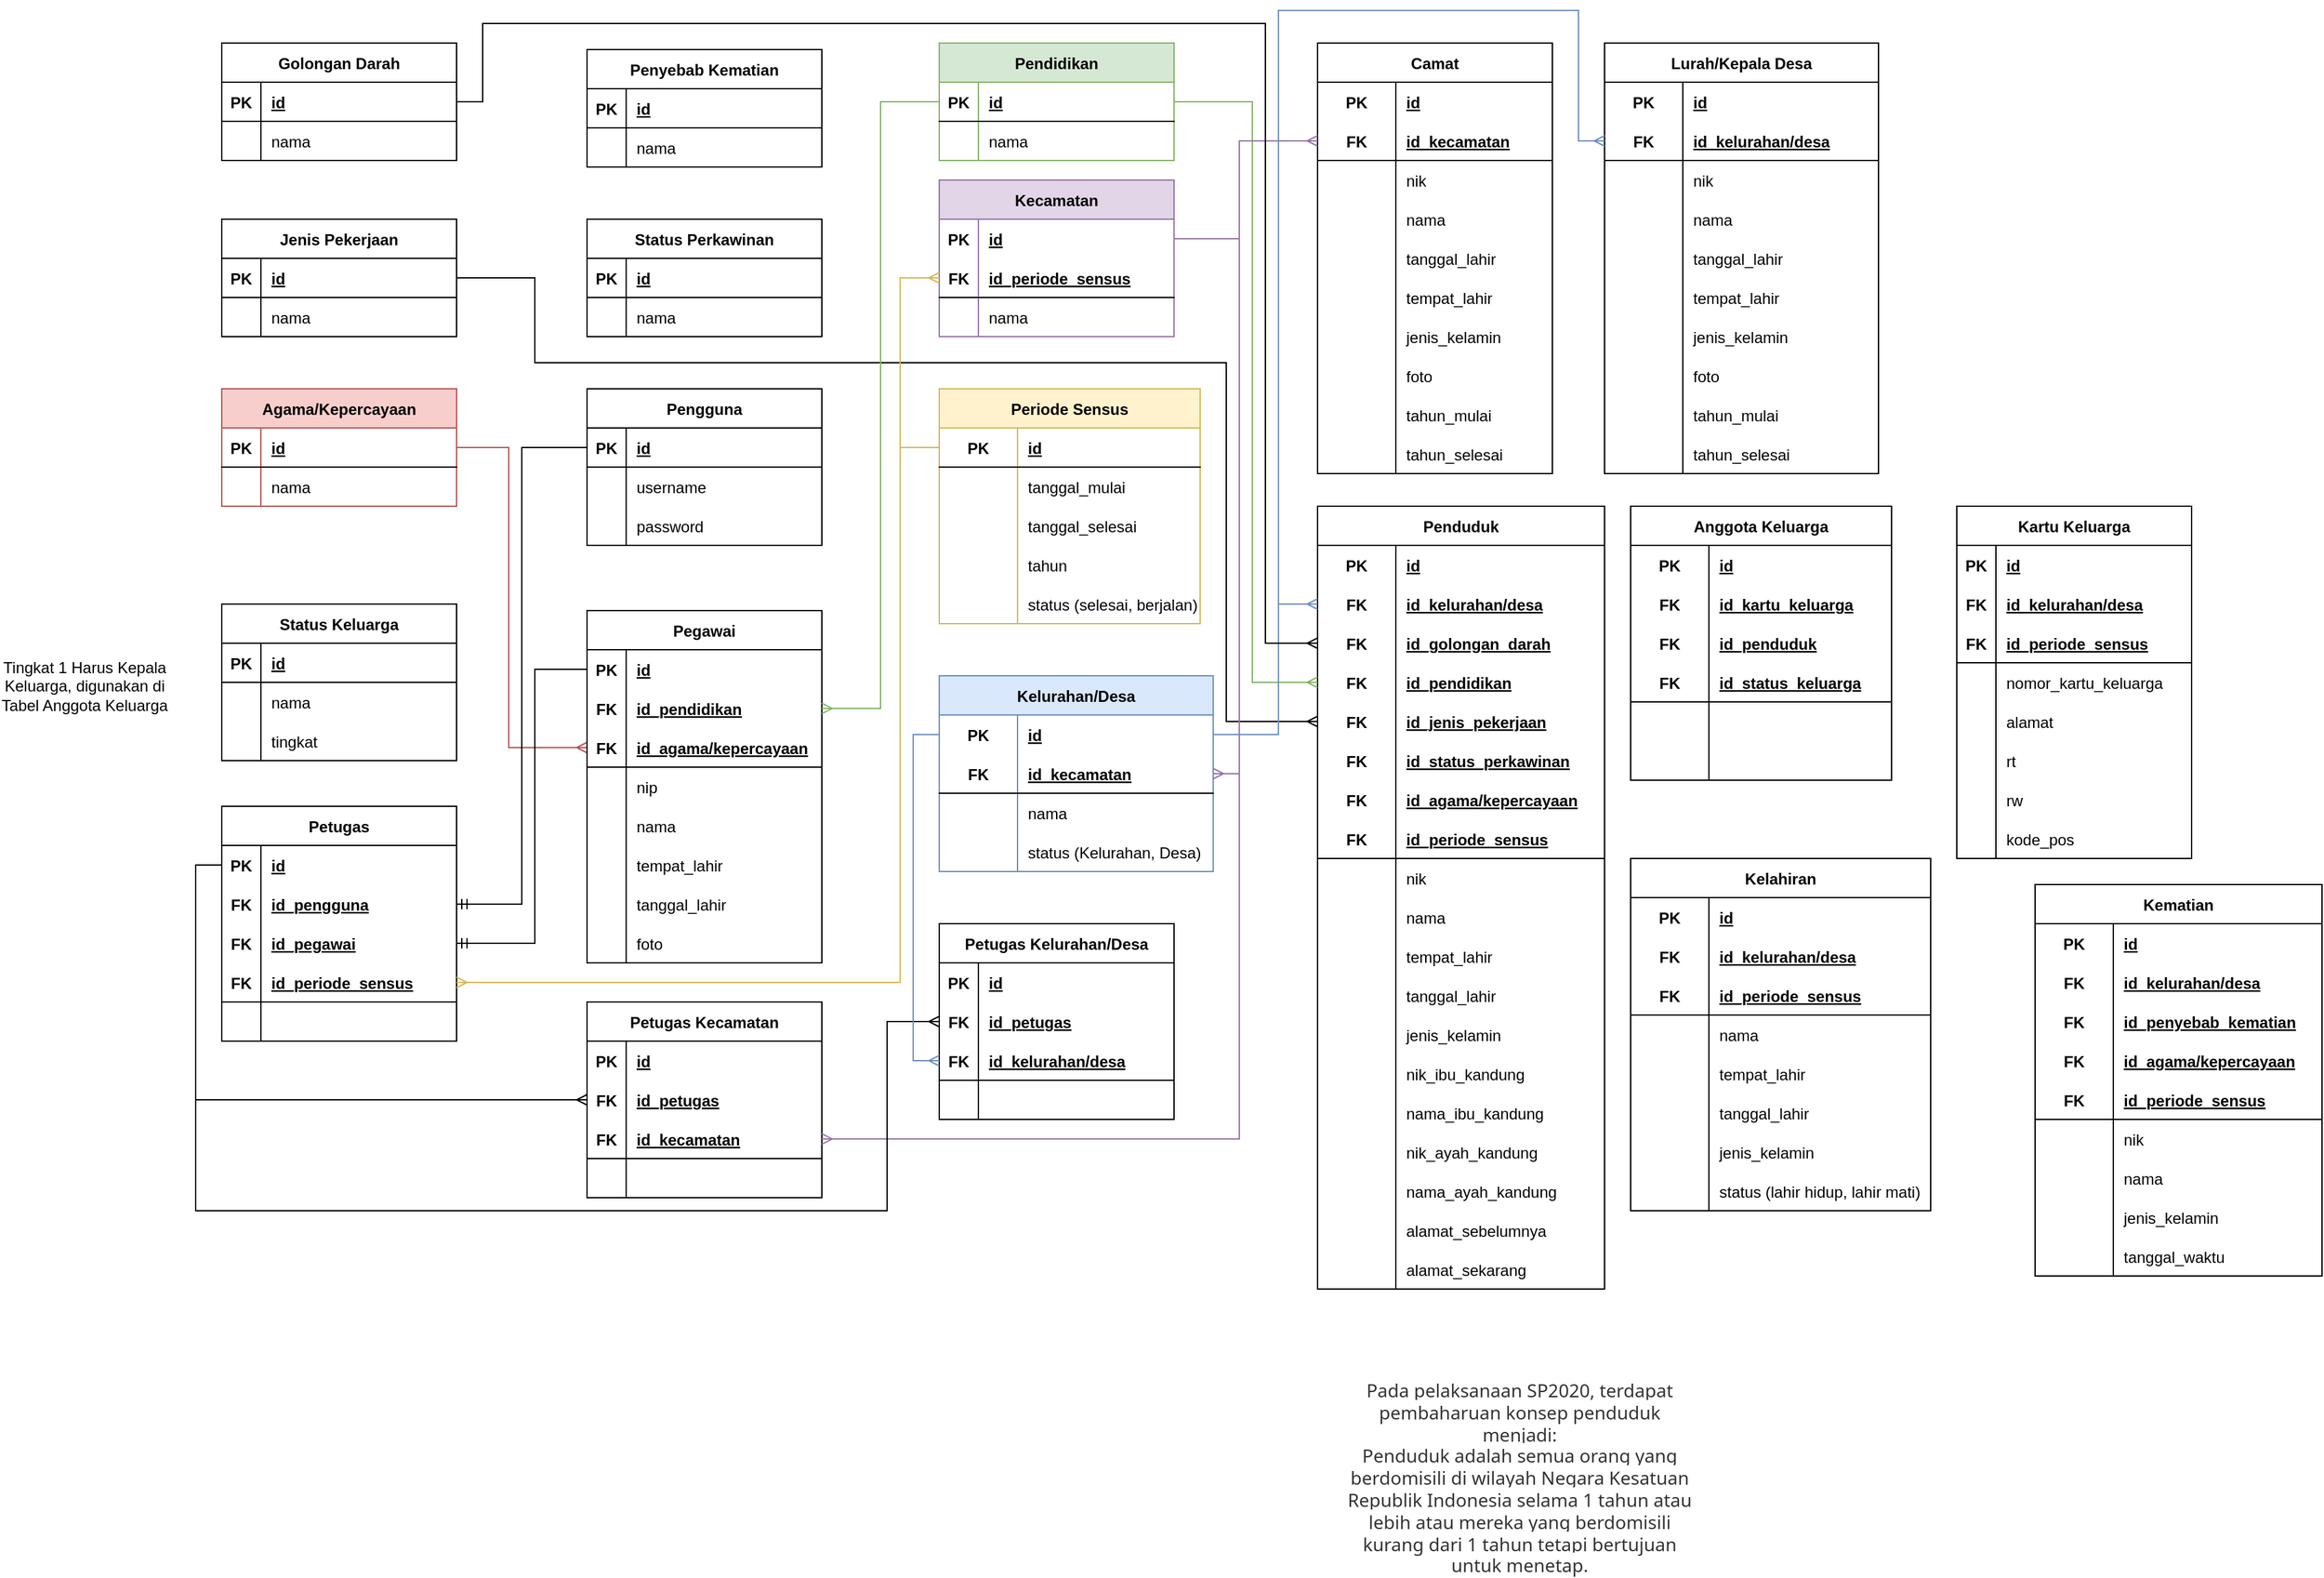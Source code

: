<mxfile version="20.7.4" type="device"><diagram id="4jOwPsVgKDQhWx9BjGAM" name="Master"><mxGraphModel dx="3118" dy="868" grid="1" gridSize="10" guides="1" tooltips="1" connect="1" arrows="1" fold="1" page="1" pageScale="1" pageWidth="850" pageHeight="1100" math="0" shadow="0"><root><mxCell id="0"/><mxCell id="1" parent="0"/><mxCell id="u_w6uyxp3wwaC26uKRI_-53" value="Camat" style="shape=table;startSize=30;container=1;collapsible=1;childLayout=tableLayout;fixedRows=1;rowLines=0;fontStyle=1;align=center;resizeLast=1;" parent="1" vertex="1"><mxGeometry x="20" y="115" width="180" height="330" as="geometry"/></mxCell><mxCell id="u_w6uyxp3wwaC26uKRI_-54" value="" style="shape=tableRow;horizontal=0;startSize=0;swimlaneHead=0;swimlaneBody=0;fillColor=none;collapsible=0;dropTarget=0;points=[[0,0.5],[1,0.5]];portConstraint=eastwest;top=0;left=0;right=0;bottom=0;" parent="u_w6uyxp3wwaC26uKRI_-53" vertex="1"><mxGeometry y="30" width="180" height="30" as="geometry"/></mxCell><mxCell id="u_w6uyxp3wwaC26uKRI_-55" value="PK" style="shape=partialRectangle;connectable=0;fillColor=none;top=0;left=0;bottom=0;right=0;fontStyle=1;overflow=hidden;" parent="u_w6uyxp3wwaC26uKRI_-54" vertex="1"><mxGeometry width="60" height="30" as="geometry"><mxRectangle width="60" height="30" as="alternateBounds"/></mxGeometry></mxCell><mxCell id="u_w6uyxp3wwaC26uKRI_-56" value="id" style="shape=partialRectangle;connectable=0;fillColor=none;top=0;left=0;bottom=0;right=0;align=left;spacingLeft=6;fontStyle=5;overflow=hidden;" parent="u_w6uyxp3wwaC26uKRI_-54" vertex="1"><mxGeometry x="60" width="120" height="30" as="geometry"><mxRectangle width="120" height="30" as="alternateBounds"/></mxGeometry></mxCell><mxCell id="u_w6uyxp3wwaC26uKRI_-57" value="" style="shape=tableRow;horizontal=0;startSize=0;swimlaneHead=0;swimlaneBody=0;fillColor=none;collapsible=0;dropTarget=0;points=[[0,0.5],[1,0.5]];portConstraint=eastwest;top=0;left=0;right=0;bottom=1;" parent="u_w6uyxp3wwaC26uKRI_-53" vertex="1"><mxGeometry y="60" width="180" height="30" as="geometry"/></mxCell><mxCell id="u_w6uyxp3wwaC26uKRI_-58" value="FK" style="shape=partialRectangle;connectable=0;fillColor=none;top=0;left=0;bottom=0;right=0;fontStyle=1;overflow=hidden;" parent="u_w6uyxp3wwaC26uKRI_-57" vertex="1"><mxGeometry width="60" height="30" as="geometry"><mxRectangle width="60" height="30" as="alternateBounds"/></mxGeometry></mxCell><mxCell id="u_w6uyxp3wwaC26uKRI_-59" value="id_kecamatan" style="shape=partialRectangle;connectable=0;fillColor=none;top=0;left=0;bottom=0;right=0;align=left;spacingLeft=6;fontStyle=5;overflow=hidden;" parent="u_w6uyxp3wwaC26uKRI_-57" vertex="1"><mxGeometry x="60" width="120" height="30" as="geometry"><mxRectangle width="120" height="30" as="alternateBounds"/></mxGeometry></mxCell><mxCell id="u_w6uyxp3wwaC26uKRI_-60" value="" style="shape=tableRow;horizontal=0;startSize=0;swimlaneHead=0;swimlaneBody=0;fillColor=none;collapsible=0;dropTarget=0;points=[[0,0.5],[1,0.5]];portConstraint=eastwest;top=0;left=0;right=0;bottom=0;" parent="u_w6uyxp3wwaC26uKRI_-53" vertex="1"><mxGeometry y="90" width="180" height="30" as="geometry"/></mxCell><mxCell id="u_w6uyxp3wwaC26uKRI_-61" value="" style="shape=partialRectangle;connectable=0;fillColor=none;top=0;left=0;bottom=0;right=0;editable=1;overflow=hidden;" parent="u_w6uyxp3wwaC26uKRI_-60" vertex="1"><mxGeometry width="60" height="30" as="geometry"><mxRectangle width="60" height="30" as="alternateBounds"/></mxGeometry></mxCell><mxCell id="u_w6uyxp3wwaC26uKRI_-62" value="nik" style="shape=partialRectangle;connectable=0;fillColor=none;top=0;left=0;bottom=0;right=0;align=left;spacingLeft=6;overflow=hidden;" parent="u_w6uyxp3wwaC26uKRI_-60" vertex="1"><mxGeometry x="60" width="120" height="30" as="geometry"><mxRectangle width="120" height="30" as="alternateBounds"/></mxGeometry></mxCell><mxCell id="ZD9i-9Zez_1_ue-DsgaJ-52" value="" style="shape=tableRow;horizontal=0;startSize=0;swimlaneHead=0;swimlaneBody=0;fillColor=none;collapsible=0;dropTarget=0;points=[[0,0.5],[1,0.5]];portConstraint=eastwest;top=0;left=0;right=0;bottom=0;" parent="u_w6uyxp3wwaC26uKRI_-53" vertex="1"><mxGeometry y="120" width="180" height="30" as="geometry"/></mxCell><mxCell id="ZD9i-9Zez_1_ue-DsgaJ-53" value="" style="shape=partialRectangle;connectable=0;fillColor=none;top=0;left=0;bottom=0;right=0;editable=1;overflow=hidden;" parent="ZD9i-9Zez_1_ue-DsgaJ-52" vertex="1"><mxGeometry width="60" height="30" as="geometry"><mxRectangle width="60" height="30" as="alternateBounds"/></mxGeometry></mxCell><mxCell id="ZD9i-9Zez_1_ue-DsgaJ-54" value="nama" style="shape=partialRectangle;connectable=0;fillColor=none;top=0;left=0;bottom=0;right=0;align=left;spacingLeft=6;overflow=hidden;" parent="ZD9i-9Zez_1_ue-DsgaJ-52" vertex="1"><mxGeometry x="60" width="120" height="30" as="geometry"><mxRectangle width="120" height="30" as="alternateBounds"/></mxGeometry></mxCell><mxCell id="u_w6uyxp3wwaC26uKRI_-63" value="" style="shape=tableRow;horizontal=0;startSize=0;swimlaneHead=0;swimlaneBody=0;fillColor=none;collapsible=0;dropTarget=0;points=[[0,0.5],[1,0.5]];portConstraint=eastwest;top=0;left=0;right=0;bottom=0;" parent="u_w6uyxp3wwaC26uKRI_-53" vertex="1"><mxGeometry y="150" width="180" height="30" as="geometry"/></mxCell><mxCell id="u_w6uyxp3wwaC26uKRI_-64" value="" style="shape=partialRectangle;connectable=0;fillColor=none;top=0;left=0;bottom=0;right=0;editable=1;overflow=hidden;" parent="u_w6uyxp3wwaC26uKRI_-63" vertex="1"><mxGeometry width="60" height="30" as="geometry"><mxRectangle width="60" height="30" as="alternateBounds"/></mxGeometry></mxCell><mxCell id="u_w6uyxp3wwaC26uKRI_-65" value="tanggal_lahir" style="shape=partialRectangle;connectable=0;fillColor=none;top=0;left=0;bottom=0;right=0;align=left;spacingLeft=6;overflow=hidden;" parent="u_w6uyxp3wwaC26uKRI_-63" vertex="1"><mxGeometry x="60" width="120" height="30" as="geometry"><mxRectangle width="120" height="30" as="alternateBounds"/></mxGeometry></mxCell><mxCell id="ZD9i-9Zez_1_ue-DsgaJ-40" value="" style="shape=tableRow;horizontal=0;startSize=0;swimlaneHead=0;swimlaneBody=0;fillColor=none;collapsible=0;dropTarget=0;points=[[0,0.5],[1,0.5]];portConstraint=eastwest;top=0;left=0;right=0;bottom=0;" parent="u_w6uyxp3wwaC26uKRI_-53" vertex="1"><mxGeometry y="180" width="180" height="30" as="geometry"/></mxCell><mxCell id="ZD9i-9Zez_1_ue-DsgaJ-41" value="" style="shape=partialRectangle;connectable=0;fillColor=none;top=0;left=0;bottom=0;right=0;editable=1;overflow=hidden;" parent="ZD9i-9Zez_1_ue-DsgaJ-40" vertex="1"><mxGeometry width="60" height="30" as="geometry"><mxRectangle width="60" height="30" as="alternateBounds"/></mxGeometry></mxCell><mxCell id="ZD9i-9Zez_1_ue-DsgaJ-42" value="tempat_lahir" style="shape=partialRectangle;connectable=0;fillColor=none;top=0;left=0;bottom=0;right=0;align=left;spacingLeft=6;overflow=hidden;" parent="ZD9i-9Zez_1_ue-DsgaJ-40" vertex="1"><mxGeometry x="60" width="120" height="30" as="geometry"><mxRectangle width="120" height="30" as="alternateBounds"/></mxGeometry></mxCell><mxCell id="ZD9i-9Zez_1_ue-DsgaJ-43" value="" style="shape=tableRow;horizontal=0;startSize=0;swimlaneHead=0;swimlaneBody=0;fillColor=none;collapsible=0;dropTarget=0;points=[[0,0.5],[1,0.5]];portConstraint=eastwest;top=0;left=0;right=0;bottom=0;" parent="u_w6uyxp3wwaC26uKRI_-53" vertex="1"><mxGeometry y="210" width="180" height="30" as="geometry"/></mxCell><mxCell id="ZD9i-9Zez_1_ue-DsgaJ-44" value="" style="shape=partialRectangle;connectable=0;fillColor=none;top=0;left=0;bottom=0;right=0;editable=1;overflow=hidden;" parent="ZD9i-9Zez_1_ue-DsgaJ-43" vertex="1"><mxGeometry width="60" height="30" as="geometry"><mxRectangle width="60" height="30" as="alternateBounds"/></mxGeometry></mxCell><mxCell id="ZD9i-9Zez_1_ue-DsgaJ-45" value="jenis_kelamin" style="shape=partialRectangle;connectable=0;fillColor=none;top=0;left=0;bottom=0;right=0;align=left;spacingLeft=6;overflow=hidden;" parent="ZD9i-9Zez_1_ue-DsgaJ-43" vertex="1"><mxGeometry x="60" width="120" height="30" as="geometry"><mxRectangle width="120" height="30" as="alternateBounds"/></mxGeometry></mxCell><mxCell id="ZD9i-9Zez_1_ue-DsgaJ-46" value="" style="shape=tableRow;horizontal=0;startSize=0;swimlaneHead=0;swimlaneBody=0;fillColor=none;collapsible=0;dropTarget=0;points=[[0,0.5],[1,0.5]];portConstraint=eastwest;top=0;left=0;right=0;bottom=0;" parent="u_w6uyxp3wwaC26uKRI_-53" vertex="1"><mxGeometry y="240" width="180" height="30" as="geometry"/></mxCell><mxCell id="ZD9i-9Zez_1_ue-DsgaJ-47" value="" style="shape=partialRectangle;connectable=0;fillColor=none;top=0;left=0;bottom=0;right=0;editable=1;overflow=hidden;" parent="ZD9i-9Zez_1_ue-DsgaJ-46" vertex="1"><mxGeometry width="60" height="30" as="geometry"><mxRectangle width="60" height="30" as="alternateBounds"/></mxGeometry></mxCell><mxCell id="ZD9i-9Zez_1_ue-DsgaJ-48" value="foto" style="shape=partialRectangle;connectable=0;fillColor=none;top=0;left=0;bottom=0;right=0;align=left;spacingLeft=6;overflow=hidden;" parent="ZD9i-9Zez_1_ue-DsgaJ-46" vertex="1"><mxGeometry x="60" width="120" height="30" as="geometry"><mxRectangle width="120" height="30" as="alternateBounds"/></mxGeometry></mxCell><mxCell id="ZD9i-9Zez_1_ue-DsgaJ-49" value="" style="shape=tableRow;horizontal=0;startSize=0;swimlaneHead=0;swimlaneBody=0;fillColor=none;collapsible=0;dropTarget=0;points=[[0,0.5],[1,0.5]];portConstraint=eastwest;top=0;left=0;right=0;bottom=0;" parent="u_w6uyxp3wwaC26uKRI_-53" vertex="1"><mxGeometry y="270" width="180" height="30" as="geometry"/></mxCell><mxCell id="ZD9i-9Zez_1_ue-DsgaJ-50" value="" style="shape=partialRectangle;connectable=0;fillColor=none;top=0;left=0;bottom=0;right=0;editable=1;overflow=hidden;" parent="ZD9i-9Zez_1_ue-DsgaJ-49" vertex="1"><mxGeometry width="60" height="30" as="geometry"><mxRectangle width="60" height="30" as="alternateBounds"/></mxGeometry></mxCell><mxCell id="ZD9i-9Zez_1_ue-DsgaJ-51" value="tahun_mulai" style="shape=partialRectangle;connectable=0;fillColor=none;top=0;left=0;bottom=0;right=0;align=left;spacingLeft=6;overflow=hidden;" parent="ZD9i-9Zez_1_ue-DsgaJ-49" vertex="1"><mxGeometry x="60" width="120" height="30" as="geometry"><mxRectangle width="120" height="30" as="alternateBounds"/></mxGeometry></mxCell><mxCell id="ZD9i-9Zez_1_ue-DsgaJ-58" value="" style="shape=tableRow;horizontal=0;startSize=0;swimlaneHead=0;swimlaneBody=0;fillColor=none;collapsible=0;dropTarget=0;points=[[0,0.5],[1,0.5]];portConstraint=eastwest;top=0;left=0;right=0;bottom=0;" parent="u_w6uyxp3wwaC26uKRI_-53" vertex="1"><mxGeometry y="300" width="180" height="30" as="geometry"/></mxCell><mxCell id="ZD9i-9Zez_1_ue-DsgaJ-59" value="" style="shape=partialRectangle;connectable=0;fillColor=none;top=0;left=0;bottom=0;right=0;editable=1;overflow=hidden;" parent="ZD9i-9Zez_1_ue-DsgaJ-58" vertex="1"><mxGeometry width="60" height="30" as="geometry"><mxRectangle width="60" height="30" as="alternateBounds"/></mxGeometry></mxCell><mxCell id="ZD9i-9Zez_1_ue-DsgaJ-60" value="tahun_selesai" style="shape=partialRectangle;connectable=0;fillColor=none;top=0;left=0;bottom=0;right=0;align=left;spacingLeft=6;overflow=hidden;" parent="ZD9i-9Zez_1_ue-DsgaJ-58" vertex="1"><mxGeometry x="60" width="120" height="30" as="geometry"><mxRectangle width="120" height="30" as="alternateBounds"/></mxGeometry></mxCell><mxCell id="u_w6uyxp3wwaC26uKRI_-133" value="Penduduk" style="shape=table;startSize=30;container=1;collapsible=1;childLayout=tableLayout;fixedRows=1;rowLines=0;fontStyle=1;align=center;resizeLast=1;" parent="1" vertex="1"><mxGeometry x="20" y="470" width="220" height="600" as="geometry"/></mxCell><mxCell id="u_w6uyxp3wwaC26uKRI_-134" value="" style="shape=tableRow;horizontal=0;startSize=0;swimlaneHead=0;swimlaneBody=0;fillColor=none;collapsible=0;dropTarget=0;points=[[0,0.5],[1,0.5]];portConstraint=eastwest;top=0;left=0;right=0;bottom=0;" parent="u_w6uyxp3wwaC26uKRI_-133" vertex="1"><mxGeometry y="30" width="220" height="30" as="geometry"/></mxCell><mxCell id="u_w6uyxp3wwaC26uKRI_-135" value="PK" style="shape=partialRectangle;connectable=0;fillColor=none;top=0;left=0;bottom=0;right=0;fontStyle=1;overflow=hidden;" parent="u_w6uyxp3wwaC26uKRI_-134" vertex="1"><mxGeometry width="60" height="30" as="geometry"><mxRectangle width="60" height="30" as="alternateBounds"/></mxGeometry></mxCell><mxCell id="u_w6uyxp3wwaC26uKRI_-136" value="id" style="shape=partialRectangle;connectable=0;fillColor=none;top=0;left=0;bottom=0;right=0;align=left;spacingLeft=6;fontStyle=5;overflow=hidden;" parent="u_w6uyxp3wwaC26uKRI_-134" vertex="1"><mxGeometry x="60" width="160" height="30" as="geometry"><mxRectangle width="160" height="30" as="alternateBounds"/></mxGeometry></mxCell><mxCell id="u_w6uyxp3wwaC26uKRI_-146" value="" style="shape=tableRow;horizontal=0;startSize=0;swimlaneHead=0;swimlaneBody=0;fillColor=none;collapsible=0;dropTarget=0;points=[[0,0.5],[1,0.5]];portConstraint=eastwest;top=0;left=0;right=0;bottom=0;" parent="u_w6uyxp3wwaC26uKRI_-133" vertex="1"><mxGeometry y="60" width="220" height="30" as="geometry"/></mxCell><mxCell id="u_w6uyxp3wwaC26uKRI_-147" value="FK" style="shape=partialRectangle;connectable=0;fillColor=none;top=0;left=0;bottom=0;right=0;fontStyle=1;overflow=hidden;" parent="u_w6uyxp3wwaC26uKRI_-146" vertex="1"><mxGeometry width="60" height="30" as="geometry"><mxRectangle width="60" height="30" as="alternateBounds"/></mxGeometry></mxCell><mxCell id="u_w6uyxp3wwaC26uKRI_-148" value="id_kelurahan/desa" style="shape=partialRectangle;connectable=0;fillColor=none;top=0;left=0;bottom=0;right=0;align=left;spacingLeft=6;fontStyle=5;overflow=hidden;" parent="u_w6uyxp3wwaC26uKRI_-146" vertex="1"><mxGeometry x="60" width="160" height="30" as="geometry"><mxRectangle width="160" height="30" as="alternateBounds"/></mxGeometry></mxCell><mxCell id="UrOCN94g2OeBeksiQcSt-41" value="" style="shape=tableRow;horizontal=0;startSize=0;swimlaneHead=0;swimlaneBody=0;fillColor=none;collapsible=0;dropTarget=0;points=[[0,0.5],[1,0.5]];portConstraint=eastwest;top=0;left=0;right=0;bottom=0;" parent="u_w6uyxp3wwaC26uKRI_-133" vertex="1"><mxGeometry y="90" width="220" height="30" as="geometry"/></mxCell><mxCell id="UrOCN94g2OeBeksiQcSt-42" value="FK" style="shape=partialRectangle;connectable=0;fillColor=none;top=0;left=0;bottom=0;right=0;fontStyle=1;overflow=hidden;" parent="UrOCN94g2OeBeksiQcSt-41" vertex="1"><mxGeometry width="60" height="30" as="geometry"><mxRectangle width="60" height="30" as="alternateBounds"/></mxGeometry></mxCell><mxCell id="UrOCN94g2OeBeksiQcSt-43" value="id_golongan_darah" style="shape=partialRectangle;connectable=0;fillColor=none;top=0;left=0;bottom=0;right=0;align=left;spacingLeft=6;fontStyle=5;overflow=hidden;" parent="UrOCN94g2OeBeksiQcSt-41" vertex="1"><mxGeometry x="60" width="160" height="30" as="geometry"><mxRectangle width="160" height="30" as="alternateBounds"/></mxGeometry></mxCell><mxCell id="wCiGfedRI5ZWrKa5ZUyC-8" value="" style="shape=tableRow;horizontal=0;startSize=0;swimlaneHead=0;swimlaneBody=0;fillColor=none;collapsible=0;dropTarget=0;points=[[0,0.5],[1,0.5]];portConstraint=eastwest;top=0;left=0;right=0;bottom=0;" parent="u_w6uyxp3wwaC26uKRI_-133" vertex="1"><mxGeometry y="120" width="220" height="30" as="geometry"/></mxCell><mxCell id="wCiGfedRI5ZWrKa5ZUyC-9" value="FK" style="shape=partialRectangle;connectable=0;fillColor=none;top=0;left=0;bottom=0;right=0;fontStyle=1;overflow=hidden;" parent="wCiGfedRI5ZWrKa5ZUyC-8" vertex="1"><mxGeometry width="60" height="30" as="geometry"><mxRectangle width="60" height="30" as="alternateBounds"/></mxGeometry></mxCell><mxCell id="wCiGfedRI5ZWrKa5ZUyC-10" value="id_pendidikan" style="shape=partialRectangle;connectable=0;fillColor=none;top=0;left=0;bottom=0;right=0;align=left;spacingLeft=6;fontStyle=5;overflow=hidden;" parent="wCiGfedRI5ZWrKa5ZUyC-8" vertex="1"><mxGeometry x="60" width="160" height="30" as="geometry"><mxRectangle width="160" height="30" as="alternateBounds"/></mxGeometry></mxCell><mxCell id="UrOCN94g2OeBeksiQcSt-224" value="" style="shape=tableRow;horizontal=0;startSize=0;swimlaneHead=0;swimlaneBody=0;fillColor=none;collapsible=0;dropTarget=0;points=[[0,0.5],[1,0.5]];portConstraint=eastwest;top=0;left=0;right=0;bottom=0;" parent="u_w6uyxp3wwaC26uKRI_-133" vertex="1"><mxGeometry y="150" width="220" height="30" as="geometry"/></mxCell><mxCell id="UrOCN94g2OeBeksiQcSt-225" value="FK" style="shape=partialRectangle;connectable=0;fillColor=none;top=0;left=0;bottom=0;right=0;fontStyle=1;overflow=hidden;" parent="UrOCN94g2OeBeksiQcSt-224" vertex="1"><mxGeometry width="60" height="30" as="geometry"><mxRectangle width="60" height="30" as="alternateBounds"/></mxGeometry></mxCell><mxCell id="UrOCN94g2OeBeksiQcSt-226" value="id_jenis_pekerjaan" style="shape=partialRectangle;connectable=0;fillColor=none;top=0;left=0;bottom=0;right=0;align=left;spacingLeft=6;fontStyle=5;overflow=hidden;" parent="UrOCN94g2OeBeksiQcSt-224" vertex="1"><mxGeometry x="60" width="160" height="30" as="geometry"><mxRectangle width="160" height="30" as="alternateBounds"/></mxGeometry></mxCell><mxCell id="3faMShliyJkUtvGvSVUz-29" value="" style="shape=tableRow;horizontal=0;startSize=0;swimlaneHead=0;swimlaneBody=0;fillColor=none;collapsible=0;dropTarget=0;points=[[0,0.5],[1,0.5]];portConstraint=eastwest;top=0;left=0;right=0;bottom=0;" parent="u_w6uyxp3wwaC26uKRI_-133" vertex="1"><mxGeometry y="180" width="220" height="30" as="geometry"/></mxCell><mxCell id="3faMShliyJkUtvGvSVUz-30" value="FK" style="shape=partialRectangle;connectable=0;fillColor=none;top=0;left=0;bottom=0;right=0;fontStyle=1;overflow=hidden;" parent="3faMShliyJkUtvGvSVUz-29" vertex="1"><mxGeometry width="60" height="30" as="geometry"><mxRectangle width="60" height="30" as="alternateBounds"/></mxGeometry></mxCell><mxCell id="3faMShliyJkUtvGvSVUz-31" value="id_status_perkawinan" style="shape=partialRectangle;connectable=0;fillColor=none;top=0;left=0;bottom=0;right=0;align=left;spacingLeft=6;fontStyle=5;overflow=hidden;" parent="3faMShliyJkUtvGvSVUz-29" vertex="1"><mxGeometry x="60" width="160" height="30" as="geometry"><mxRectangle width="160" height="30" as="alternateBounds"/></mxGeometry></mxCell><mxCell id="mODlFRPY12bBRYAumJnT-2" value="" style="shape=tableRow;horizontal=0;startSize=0;swimlaneHead=0;swimlaneBody=0;fillColor=none;collapsible=0;dropTarget=0;points=[[0,0.5],[1,0.5]];portConstraint=eastwest;top=0;left=0;right=0;bottom=0;" parent="u_w6uyxp3wwaC26uKRI_-133" vertex="1"><mxGeometry y="210" width="220" height="30" as="geometry"/></mxCell><mxCell id="mODlFRPY12bBRYAumJnT-3" value="FK" style="shape=partialRectangle;connectable=0;fillColor=none;top=0;left=0;bottom=0;right=0;fontStyle=1;overflow=hidden;" parent="mODlFRPY12bBRYAumJnT-2" vertex="1"><mxGeometry width="60" height="30" as="geometry"><mxRectangle width="60" height="30" as="alternateBounds"/></mxGeometry></mxCell><mxCell id="mODlFRPY12bBRYAumJnT-4" value="id_agama/kepercayaan" style="shape=partialRectangle;connectable=0;fillColor=none;top=0;left=0;bottom=0;right=0;align=left;spacingLeft=6;fontStyle=5;overflow=hidden;" parent="mODlFRPY12bBRYAumJnT-2" vertex="1"><mxGeometry x="60" width="160" height="30" as="geometry"><mxRectangle width="160" height="30" as="alternateBounds"/></mxGeometry></mxCell><mxCell id="u_w6uyxp3wwaC26uKRI_-137" value="" style="shape=tableRow;horizontal=0;startSize=0;swimlaneHead=0;swimlaneBody=0;fillColor=none;collapsible=0;dropTarget=0;points=[[0,0.5],[1,0.5]];portConstraint=eastwest;top=0;left=0;right=0;bottom=1;" parent="u_w6uyxp3wwaC26uKRI_-133" vertex="1"><mxGeometry y="240" width="220" height="30" as="geometry"/></mxCell><mxCell id="u_w6uyxp3wwaC26uKRI_-138" value="FK" style="shape=partialRectangle;connectable=0;fillColor=none;top=0;left=0;bottom=0;right=0;fontStyle=1;overflow=hidden;" parent="u_w6uyxp3wwaC26uKRI_-137" vertex="1"><mxGeometry width="60" height="30" as="geometry"><mxRectangle width="60" height="30" as="alternateBounds"/></mxGeometry></mxCell><mxCell id="u_w6uyxp3wwaC26uKRI_-139" value="id_periode_sensus" style="shape=partialRectangle;connectable=0;fillColor=none;top=0;left=0;bottom=0;right=0;align=left;spacingLeft=6;fontStyle=5;overflow=hidden;" parent="u_w6uyxp3wwaC26uKRI_-137" vertex="1"><mxGeometry x="60" width="160" height="30" as="geometry"><mxRectangle width="160" height="30" as="alternateBounds"/></mxGeometry></mxCell><mxCell id="UrOCN94g2OeBeksiQcSt-44" value="" style="shape=tableRow;horizontal=0;startSize=0;swimlaneHead=0;swimlaneBody=0;fillColor=none;collapsible=0;dropTarget=0;points=[[0,0.5],[1,0.5]];portConstraint=eastwest;top=0;left=0;right=0;bottom=0;" parent="u_w6uyxp3wwaC26uKRI_-133" vertex="1"><mxGeometry y="270" width="220" height="30" as="geometry"/></mxCell><mxCell id="UrOCN94g2OeBeksiQcSt-45" value="" style="shape=partialRectangle;connectable=0;fillColor=none;top=0;left=0;bottom=0;right=0;editable=1;overflow=hidden;" parent="UrOCN94g2OeBeksiQcSt-44" vertex="1"><mxGeometry width="60" height="30" as="geometry"><mxRectangle width="60" height="30" as="alternateBounds"/></mxGeometry></mxCell><mxCell id="UrOCN94g2OeBeksiQcSt-46" value="nik" style="shape=partialRectangle;connectable=0;fillColor=none;top=0;left=0;bottom=0;right=0;align=left;spacingLeft=6;overflow=hidden;" parent="UrOCN94g2OeBeksiQcSt-44" vertex="1"><mxGeometry x="60" width="160" height="30" as="geometry"><mxRectangle width="160" height="30" as="alternateBounds"/></mxGeometry></mxCell><mxCell id="UrOCN94g2OeBeksiQcSt-13" value="" style="shape=tableRow;horizontal=0;startSize=0;swimlaneHead=0;swimlaneBody=0;fillColor=none;collapsible=0;dropTarget=0;points=[[0,0.5],[1,0.5]];portConstraint=eastwest;top=0;left=0;right=0;bottom=0;" parent="u_w6uyxp3wwaC26uKRI_-133" vertex="1"><mxGeometry y="300" width="220" height="30" as="geometry"/></mxCell><mxCell id="UrOCN94g2OeBeksiQcSt-14" value="" style="shape=partialRectangle;connectable=0;fillColor=none;top=0;left=0;bottom=0;right=0;editable=1;overflow=hidden;" parent="UrOCN94g2OeBeksiQcSt-13" vertex="1"><mxGeometry width="60" height="30" as="geometry"><mxRectangle width="60" height="30" as="alternateBounds"/></mxGeometry></mxCell><mxCell id="UrOCN94g2OeBeksiQcSt-15" value="nama" style="shape=partialRectangle;connectable=0;fillColor=none;top=0;left=0;bottom=0;right=0;align=left;spacingLeft=6;overflow=hidden;" parent="UrOCN94g2OeBeksiQcSt-13" vertex="1"><mxGeometry x="60" width="160" height="30" as="geometry"><mxRectangle width="160" height="30" as="alternateBounds"/></mxGeometry></mxCell><mxCell id="u_w6uyxp3wwaC26uKRI_-143" value="" style="shape=tableRow;horizontal=0;startSize=0;swimlaneHead=0;swimlaneBody=0;fillColor=none;collapsible=0;dropTarget=0;points=[[0,0.5],[1,0.5]];portConstraint=eastwest;top=0;left=0;right=0;bottom=0;" parent="u_w6uyxp3wwaC26uKRI_-133" vertex="1"><mxGeometry y="330" width="220" height="30" as="geometry"/></mxCell><mxCell id="u_w6uyxp3wwaC26uKRI_-144" value="" style="shape=partialRectangle;connectable=0;fillColor=none;top=0;left=0;bottom=0;right=0;editable=1;overflow=hidden;" parent="u_w6uyxp3wwaC26uKRI_-143" vertex="1"><mxGeometry width="60" height="30" as="geometry"><mxRectangle width="60" height="30" as="alternateBounds"/></mxGeometry></mxCell><mxCell id="u_w6uyxp3wwaC26uKRI_-145" value="tempat_lahir" style="shape=partialRectangle;connectable=0;fillColor=none;top=0;left=0;bottom=0;right=0;align=left;spacingLeft=6;overflow=hidden;" parent="u_w6uyxp3wwaC26uKRI_-143" vertex="1"><mxGeometry x="60" width="160" height="30" as="geometry"><mxRectangle width="160" height="30" as="alternateBounds"/></mxGeometry></mxCell><mxCell id="UrOCN94g2OeBeksiQcSt-4" value="" style="shape=tableRow;horizontal=0;startSize=0;swimlaneHead=0;swimlaneBody=0;fillColor=none;collapsible=0;dropTarget=0;points=[[0,0.5],[1,0.5]];portConstraint=eastwest;top=0;left=0;right=0;bottom=0;" parent="u_w6uyxp3wwaC26uKRI_-133" vertex="1"><mxGeometry y="360" width="220" height="30" as="geometry"/></mxCell><mxCell id="UrOCN94g2OeBeksiQcSt-5" value="" style="shape=partialRectangle;connectable=0;fillColor=none;top=0;left=0;bottom=0;right=0;editable=1;overflow=hidden;" parent="UrOCN94g2OeBeksiQcSt-4" vertex="1"><mxGeometry width="60" height="30" as="geometry"><mxRectangle width="60" height="30" as="alternateBounds"/></mxGeometry></mxCell><mxCell id="UrOCN94g2OeBeksiQcSt-6" value="tanggal_lahir" style="shape=partialRectangle;connectable=0;fillColor=none;top=0;left=0;bottom=0;right=0;align=left;spacingLeft=6;overflow=hidden;" parent="UrOCN94g2OeBeksiQcSt-4" vertex="1"><mxGeometry x="60" width="160" height="30" as="geometry"><mxRectangle width="160" height="30" as="alternateBounds"/></mxGeometry></mxCell><mxCell id="UrOCN94g2OeBeksiQcSt-10" value="" style="shape=tableRow;horizontal=0;startSize=0;swimlaneHead=0;swimlaneBody=0;fillColor=none;collapsible=0;dropTarget=0;points=[[0,0.5],[1,0.5]];portConstraint=eastwest;top=0;left=0;right=0;bottom=0;" parent="u_w6uyxp3wwaC26uKRI_-133" vertex="1"><mxGeometry y="390" width="220" height="30" as="geometry"/></mxCell><mxCell id="UrOCN94g2OeBeksiQcSt-11" value="" style="shape=partialRectangle;connectable=0;fillColor=none;top=0;left=0;bottom=0;right=0;editable=1;overflow=hidden;" parent="UrOCN94g2OeBeksiQcSt-10" vertex="1"><mxGeometry width="60" height="30" as="geometry"><mxRectangle width="60" height="30" as="alternateBounds"/></mxGeometry></mxCell><mxCell id="UrOCN94g2OeBeksiQcSt-12" value="jenis_kelamin" style="shape=partialRectangle;connectable=0;fillColor=none;top=0;left=0;bottom=0;right=0;align=left;spacingLeft=6;overflow=hidden;" parent="UrOCN94g2OeBeksiQcSt-10" vertex="1"><mxGeometry x="60" width="160" height="30" as="geometry"><mxRectangle width="160" height="30" as="alternateBounds"/></mxGeometry></mxCell><mxCell id="UrOCN94g2OeBeksiQcSt-59" value="" style="shape=tableRow;horizontal=0;startSize=0;swimlaneHead=0;swimlaneBody=0;fillColor=none;collapsible=0;dropTarget=0;points=[[0,0.5],[1,0.5]];portConstraint=eastwest;top=0;left=0;right=0;bottom=0;" parent="u_w6uyxp3wwaC26uKRI_-133" vertex="1"><mxGeometry y="420" width="220" height="30" as="geometry"/></mxCell><mxCell id="UrOCN94g2OeBeksiQcSt-60" value="" style="shape=partialRectangle;connectable=0;fillColor=none;top=0;left=0;bottom=0;right=0;editable=1;overflow=hidden;" parent="UrOCN94g2OeBeksiQcSt-59" vertex="1"><mxGeometry width="60" height="30" as="geometry"><mxRectangle width="60" height="30" as="alternateBounds"/></mxGeometry></mxCell><mxCell id="UrOCN94g2OeBeksiQcSt-61" value="nik_ibu_kandung" style="shape=partialRectangle;connectable=0;fillColor=none;top=0;left=0;bottom=0;right=0;align=left;spacingLeft=6;overflow=hidden;" parent="UrOCN94g2OeBeksiQcSt-59" vertex="1"><mxGeometry x="60" width="160" height="30" as="geometry"><mxRectangle width="160" height="30" as="alternateBounds"/></mxGeometry></mxCell><mxCell id="UrOCN94g2OeBeksiQcSt-62" value="" style="shape=tableRow;horizontal=0;startSize=0;swimlaneHead=0;swimlaneBody=0;fillColor=none;collapsible=0;dropTarget=0;points=[[0,0.5],[1,0.5]];portConstraint=eastwest;top=0;left=0;right=0;bottom=0;" parent="u_w6uyxp3wwaC26uKRI_-133" vertex="1"><mxGeometry y="450" width="220" height="30" as="geometry"/></mxCell><mxCell id="UrOCN94g2OeBeksiQcSt-63" value="" style="shape=partialRectangle;connectable=0;fillColor=none;top=0;left=0;bottom=0;right=0;editable=1;overflow=hidden;" parent="UrOCN94g2OeBeksiQcSt-62" vertex="1"><mxGeometry width="60" height="30" as="geometry"><mxRectangle width="60" height="30" as="alternateBounds"/></mxGeometry></mxCell><mxCell id="UrOCN94g2OeBeksiQcSt-64" value="nama_ibu_kandung" style="shape=partialRectangle;connectable=0;fillColor=none;top=0;left=0;bottom=0;right=0;align=left;spacingLeft=6;overflow=hidden;" parent="UrOCN94g2OeBeksiQcSt-62" vertex="1"><mxGeometry x="60" width="160" height="30" as="geometry"><mxRectangle width="160" height="30" as="alternateBounds"/></mxGeometry></mxCell><mxCell id="UrOCN94g2OeBeksiQcSt-65" value="" style="shape=tableRow;horizontal=0;startSize=0;swimlaneHead=0;swimlaneBody=0;fillColor=none;collapsible=0;dropTarget=0;points=[[0,0.5],[1,0.5]];portConstraint=eastwest;top=0;left=0;right=0;bottom=0;" parent="u_w6uyxp3wwaC26uKRI_-133" vertex="1"><mxGeometry y="480" width="220" height="30" as="geometry"/></mxCell><mxCell id="UrOCN94g2OeBeksiQcSt-66" value="" style="shape=partialRectangle;connectable=0;fillColor=none;top=0;left=0;bottom=0;right=0;editable=1;overflow=hidden;" parent="UrOCN94g2OeBeksiQcSt-65" vertex="1"><mxGeometry width="60" height="30" as="geometry"><mxRectangle width="60" height="30" as="alternateBounds"/></mxGeometry></mxCell><mxCell id="UrOCN94g2OeBeksiQcSt-67" value="nik_ayah_kandung" style="shape=partialRectangle;connectable=0;fillColor=none;top=0;left=0;bottom=0;right=0;align=left;spacingLeft=6;overflow=hidden;" parent="UrOCN94g2OeBeksiQcSt-65" vertex="1"><mxGeometry x="60" width="160" height="30" as="geometry"><mxRectangle width="160" height="30" as="alternateBounds"/></mxGeometry></mxCell><mxCell id="UrOCN94g2OeBeksiQcSt-68" value="" style="shape=tableRow;horizontal=0;startSize=0;swimlaneHead=0;swimlaneBody=0;fillColor=none;collapsible=0;dropTarget=0;points=[[0,0.5],[1,0.5]];portConstraint=eastwest;top=0;left=0;right=0;bottom=0;" parent="u_w6uyxp3wwaC26uKRI_-133" vertex="1"><mxGeometry y="510" width="220" height="30" as="geometry"/></mxCell><mxCell id="UrOCN94g2OeBeksiQcSt-69" value="" style="shape=partialRectangle;connectable=0;fillColor=none;top=0;left=0;bottom=0;right=0;editable=1;overflow=hidden;" parent="UrOCN94g2OeBeksiQcSt-68" vertex="1"><mxGeometry width="60" height="30" as="geometry"><mxRectangle width="60" height="30" as="alternateBounds"/></mxGeometry></mxCell><mxCell id="UrOCN94g2OeBeksiQcSt-70" value="nama_ayah_kandung" style="shape=partialRectangle;connectable=0;fillColor=none;top=0;left=0;bottom=0;right=0;align=left;spacingLeft=6;overflow=hidden;" parent="UrOCN94g2OeBeksiQcSt-68" vertex="1"><mxGeometry x="60" width="160" height="30" as="geometry"><mxRectangle width="160" height="30" as="alternateBounds"/></mxGeometry></mxCell><mxCell id="UrOCN94g2OeBeksiQcSt-74" value="" style="shape=tableRow;horizontal=0;startSize=0;swimlaneHead=0;swimlaneBody=0;fillColor=none;collapsible=0;dropTarget=0;points=[[0,0.5],[1,0.5]];portConstraint=eastwest;top=0;left=0;right=0;bottom=0;" parent="u_w6uyxp3wwaC26uKRI_-133" vertex="1"><mxGeometry y="540" width="220" height="30" as="geometry"/></mxCell><mxCell id="UrOCN94g2OeBeksiQcSt-75" value="" style="shape=partialRectangle;connectable=0;fillColor=none;top=0;left=0;bottom=0;right=0;editable=1;overflow=hidden;" parent="UrOCN94g2OeBeksiQcSt-74" vertex="1"><mxGeometry width="60" height="30" as="geometry"><mxRectangle width="60" height="30" as="alternateBounds"/></mxGeometry></mxCell><mxCell id="UrOCN94g2OeBeksiQcSt-76" value="alamat_sebelumnya" style="shape=partialRectangle;connectable=0;fillColor=none;top=0;left=0;bottom=0;right=0;align=left;spacingLeft=6;overflow=hidden;" parent="UrOCN94g2OeBeksiQcSt-74" vertex="1"><mxGeometry x="60" width="160" height="30" as="geometry"><mxRectangle width="160" height="30" as="alternateBounds"/></mxGeometry></mxCell><mxCell id="UrOCN94g2OeBeksiQcSt-77" value="" style="shape=tableRow;horizontal=0;startSize=0;swimlaneHead=0;swimlaneBody=0;fillColor=none;collapsible=0;dropTarget=0;points=[[0,0.5],[1,0.5]];portConstraint=eastwest;top=0;left=0;right=0;bottom=0;" parent="u_w6uyxp3wwaC26uKRI_-133" vertex="1"><mxGeometry y="570" width="220" height="30" as="geometry"/></mxCell><mxCell id="UrOCN94g2OeBeksiQcSt-78" value="" style="shape=partialRectangle;connectable=0;fillColor=none;top=0;left=0;bottom=0;right=0;editable=1;overflow=hidden;" parent="UrOCN94g2OeBeksiQcSt-77" vertex="1"><mxGeometry width="60" height="30" as="geometry"><mxRectangle width="60" height="30" as="alternateBounds"/></mxGeometry></mxCell><mxCell id="UrOCN94g2OeBeksiQcSt-79" value="alamat_sekarang" style="shape=partialRectangle;connectable=0;fillColor=none;top=0;left=0;bottom=0;right=0;align=left;spacingLeft=6;overflow=hidden;" parent="UrOCN94g2OeBeksiQcSt-77" vertex="1"><mxGeometry x="60" width="160" height="30" as="geometry"><mxRectangle width="160" height="30" as="alternateBounds"/></mxGeometry></mxCell><mxCell id="u_w6uyxp3wwaC26uKRI_-149" value="Lurah/Kepala Desa" style="shape=table;startSize=30;container=1;collapsible=1;childLayout=tableLayout;fixedRows=1;rowLines=0;fontStyle=1;align=center;resizeLast=1;" parent="1" vertex="1"><mxGeometry x="240" y="115" width="210" height="330" as="geometry"/></mxCell><mxCell id="u_w6uyxp3wwaC26uKRI_-150" value="" style="shape=tableRow;horizontal=0;startSize=0;swimlaneHead=0;swimlaneBody=0;fillColor=none;collapsible=0;dropTarget=0;points=[[0,0.5],[1,0.5]];portConstraint=eastwest;top=0;left=0;right=0;bottom=0;" parent="u_w6uyxp3wwaC26uKRI_-149" vertex="1"><mxGeometry y="30" width="210" height="30" as="geometry"/></mxCell><mxCell id="u_w6uyxp3wwaC26uKRI_-151" value="PK" style="shape=partialRectangle;connectable=0;fillColor=none;top=0;left=0;bottom=0;right=0;fontStyle=1;overflow=hidden;" parent="u_w6uyxp3wwaC26uKRI_-150" vertex="1"><mxGeometry width="60" height="30" as="geometry"><mxRectangle width="60" height="30" as="alternateBounds"/></mxGeometry></mxCell><mxCell id="u_w6uyxp3wwaC26uKRI_-152" value="id" style="shape=partialRectangle;connectable=0;fillColor=none;top=0;left=0;bottom=0;right=0;align=left;spacingLeft=6;fontStyle=5;overflow=hidden;" parent="u_w6uyxp3wwaC26uKRI_-150" vertex="1"><mxGeometry x="60" width="150" height="30" as="geometry"><mxRectangle width="150" height="30" as="alternateBounds"/></mxGeometry></mxCell><mxCell id="u_w6uyxp3wwaC26uKRI_-153" value="" style="shape=tableRow;horizontal=0;startSize=0;swimlaneHead=0;swimlaneBody=0;fillColor=none;collapsible=0;dropTarget=0;points=[[0,0.5],[1,0.5]];portConstraint=eastwest;top=0;left=0;right=0;bottom=1;" parent="u_w6uyxp3wwaC26uKRI_-149" vertex="1"><mxGeometry y="60" width="210" height="30" as="geometry"/></mxCell><mxCell id="u_w6uyxp3wwaC26uKRI_-154" value="FK" style="shape=partialRectangle;connectable=0;fillColor=none;top=0;left=0;bottom=0;right=0;fontStyle=1;overflow=hidden;" parent="u_w6uyxp3wwaC26uKRI_-153" vertex="1"><mxGeometry width="60" height="30" as="geometry"><mxRectangle width="60" height="30" as="alternateBounds"/></mxGeometry></mxCell><mxCell id="u_w6uyxp3wwaC26uKRI_-155" value="id_kelurahan/desa" style="shape=partialRectangle;connectable=0;fillColor=none;top=0;left=0;bottom=0;right=0;align=left;spacingLeft=6;fontStyle=5;overflow=hidden;" parent="u_w6uyxp3wwaC26uKRI_-153" vertex="1"><mxGeometry x="60" width="150" height="30" as="geometry"><mxRectangle width="150" height="30" as="alternateBounds"/></mxGeometry></mxCell><mxCell id="u_w6uyxp3wwaC26uKRI_-156" value="" style="shape=tableRow;horizontal=0;startSize=0;swimlaneHead=0;swimlaneBody=0;fillColor=none;collapsible=0;dropTarget=0;points=[[0,0.5],[1,0.5]];portConstraint=eastwest;top=0;left=0;right=0;bottom=0;" parent="u_w6uyxp3wwaC26uKRI_-149" vertex="1"><mxGeometry y="90" width="210" height="30" as="geometry"/></mxCell><mxCell id="u_w6uyxp3wwaC26uKRI_-157" value="" style="shape=partialRectangle;connectable=0;fillColor=none;top=0;left=0;bottom=0;right=0;editable=1;overflow=hidden;" parent="u_w6uyxp3wwaC26uKRI_-156" vertex="1"><mxGeometry width="60" height="30" as="geometry"><mxRectangle width="60" height="30" as="alternateBounds"/></mxGeometry></mxCell><mxCell id="u_w6uyxp3wwaC26uKRI_-158" value="nik" style="shape=partialRectangle;connectable=0;fillColor=none;top=0;left=0;bottom=0;right=0;align=left;spacingLeft=6;overflow=hidden;" parent="u_w6uyxp3wwaC26uKRI_-156" vertex="1"><mxGeometry x="60" width="150" height="30" as="geometry"><mxRectangle width="150" height="30" as="alternateBounds"/></mxGeometry></mxCell><mxCell id="u_w6uyxp3wwaC26uKRI_-159" value="" style="shape=tableRow;horizontal=0;startSize=0;swimlaneHead=0;swimlaneBody=0;fillColor=none;collapsible=0;dropTarget=0;points=[[0,0.5],[1,0.5]];portConstraint=eastwest;top=0;left=0;right=0;bottom=0;" parent="u_w6uyxp3wwaC26uKRI_-149" vertex="1"><mxGeometry y="120" width="210" height="30" as="geometry"/></mxCell><mxCell id="u_w6uyxp3wwaC26uKRI_-160" value="" style="shape=partialRectangle;connectable=0;fillColor=none;top=0;left=0;bottom=0;right=0;editable=1;overflow=hidden;" parent="u_w6uyxp3wwaC26uKRI_-159" vertex="1"><mxGeometry width="60" height="30" as="geometry"><mxRectangle width="60" height="30" as="alternateBounds"/></mxGeometry></mxCell><mxCell id="u_w6uyxp3wwaC26uKRI_-161" value="nama" style="shape=partialRectangle;connectable=0;fillColor=none;top=0;left=0;bottom=0;right=0;align=left;spacingLeft=6;overflow=hidden;" parent="u_w6uyxp3wwaC26uKRI_-159" vertex="1"><mxGeometry x="60" width="150" height="30" as="geometry"><mxRectangle width="150" height="30" as="alternateBounds"/></mxGeometry></mxCell><mxCell id="ZD9i-9Zez_1_ue-DsgaJ-91" value="" style="shape=tableRow;horizontal=0;startSize=0;swimlaneHead=0;swimlaneBody=0;fillColor=none;collapsible=0;dropTarget=0;points=[[0,0.5],[1,0.5]];portConstraint=eastwest;top=0;left=0;right=0;bottom=0;" parent="u_w6uyxp3wwaC26uKRI_-149" vertex="1"><mxGeometry y="150" width="210" height="30" as="geometry"/></mxCell><mxCell id="ZD9i-9Zez_1_ue-DsgaJ-92" value="" style="shape=partialRectangle;connectable=0;fillColor=none;top=0;left=0;bottom=0;right=0;editable=1;overflow=hidden;" parent="ZD9i-9Zez_1_ue-DsgaJ-91" vertex="1"><mxGeometry width="60" height="30" as="geometry"><mxRectangle width="60" height="30" as="alternateBounds"/></mxGeometry></mxCell><mxCell id="ZD9i-9Zez_1_ue-DsgaJ-93" value="tanggal_lahir" style="shape=partialRectangle;connectable=0;fillColor=none;top=0;left=0;bottom=0;right=0;align=left;spacingLeft=6;overflow=hidden;" parent="ZD9i-9Zez_1_ue-DsgaJ-91" vertex="1"><mxGeometry x="60" width="150" height="30" as="geometry"><mxRectangle width="150" height="30" as="alternateBounds"/></mxGeometry></mxCell><mxCell id="ZD9i-9Zez_1_ue-DsgaJ-94" value="" style="shape=tableRow;horizontal=0;startSize=0;swimlaneHead=0;swimlaneBody=0;fillColor=none;collapsible=0;dropTarget=0;points=[[0,0.5],[1,0.5]];portConstraint=eastwest;top=0;left=0;right=0;bottom=0;" parent="u_w6uyxp3wwaC26uKRI_-149" vertex="1"><mxGeometry y="180" width="210" height="30" as="geometry"/></mxCell><mxCell id="ZD9i-9Zez_1_ue-DsgaJ-95" value="" style="shape=partialRectangle;connectable=0;fillColor=none;top=0;left=0;bottom=0;right=0;editable=1;overflow=hidden;" parent="ZD9i-9Zez_1_ue-DsgaJ-94" vertex="1"><mxGeometry width="60" height="30" as="geometry"><mxRectangle width="60" height="30" as="alternateBounds"/></mxGeometry></mxCell><mxCell id="ZD9i-9Zez_1_ue-DsgaJ-96" value="tempat_lahir" style="shape=partialRectangle;connectable=0;fillColor=none;top=0;left=0;bottom=0;right=0;align=left;spacingLeft=6;overflow=hidden;" parent="ZD9i-9Zez_1_ue-DsgaJ-94" vertex="1"><mxGeometry x="60" width="150" height="30" as="geometry"><mxRectangle width="150" height="30" as="alternateBounds"/></mxGeometry></mxCell><mxCell id="ZD9i-9Zez_1_ue-DsgaJ-97" value="" style="shape=tableRow;horizontal=0;startSize=0;swimlaneHead=0;swimlaneBody=0;fillColor=none;collapsible=0;dropTarget=0;points=[[0,0.5],[1,0.5]];portConstraint=eastwest;top=0;left=0;right=0;bottom=0;" parent="u_w6uyxp3wwaC26uKRI_-149" vertex="1"><mxGeometry y="210" width="210" height="30" as="geometry"/></mxCell><mxCell id="ZD9i-9Zez_1_ue-DsgaJ-98" value="" style="shape=partialRectangle;connectable=0;fillColor=none;top=0;left=0;bottom=0;right=0;editable=1;overflow=hidden;" parent="ZD9i-9Zez_1_ue-DsgaJ-97" vertex="1"><mxGeometry width="60" height="30" as="geometry"><mxRectangle width="60" height="30" as="alternateBounds"/></mxGeometry></mxCell><mxCell id="ZD9i-9Zez_1_ue-DsgaJ-99" value="jenis_kelamin" style="shape=partialRectangle;connectable=0;fillColor=none;top=0;left=0;bottom=0;right=0;align=left;spacingLeft=6;overflow=hidden;" parent="ZD9i-9Zez_1_ue-DsgaJ-97" vertex="1"><mxGeometry x="60" width="150" height="30" as="geometry"><mxRectangle width="150" height="30" as="alternateBounds"/></mxGeometry></mxCell><mxCell id="ZD9i-9Zez_1_ue-DsgaJ-100" value="" style="shape=tableRow;horizontal=0;startSize=0;swimlaneHead=0;swimlaneBody=0;fillColor=none;collapsible=0;dropTarget=0;points=[[0,0.5],[1,0.5]];portConstraint=eastwest;top=0;left=0;right=0;bottom=0;" parent="u_w6uyxp3wwaC26uKRI_-149" vertex="1"><mxGeometry y="240" width="210" height="30" as="geometry"/></mxCell><mxCell id="ZD9i-9Zez_1_ue-DsgaJ-101" value="" style="shape=partialRectangle;connectable=0;fillColor=none;top=0;left=0;bottom=0;right=0;editable=1;overflow=hidden;" parent="ZD9i-9Zez_1_ue-DsgaJ-100" vertex="1"><mxGeometry width="60" height="30" as="geometry"><mxRectangle width="60" height="30" as="alternateBounds"/></mxGeometry></mxCell><mxCell id="ZD9i-9Zez_1_ue-DsgaJ-102" value="foto" style="shape=partialRectangle;connectable=0;fillColor=none;top=0;left=0;bottom=0;right=0;align=left;spacingLeft=6;overflow=hidden;" parent="ZD9i-9Zez_1_ue-DsgaJ-100" vertex="1"><mxGeometry x="60" width="150" height="30" as="geometry"><mxRectangle width="150" height="30" as="alternateBounds"/></mxGeometry></mxCell><mxCell id="ZD9i-9Zez_1_ue-DsgaJ-103" value="" style="shape=tableRow;horizontal=0;startSize=0;swimlaneHead=0;swimlaneBody=0;fillColor=none;collapsible=0;dropTarget=0;points=[[0,0.5],[1,0.5]];portConstraint=eastwest;top=0;left=0;right=0;bottom=0;" parent="u_w6uyxp3wwaC26uKRI_-149" vertex="1"><mxGeometry y="270" width="210" height="30" as="geometry"/></mxCell><mxCell id="ZD9i-9Zez_1_ue-DsgaJ-104" value="" style="shape=partialRectangle;connectable=0;fillColor=none;top=0;left=0;bottom=0;right=0;editable=1;overflow=hidden;" parent="ZD9i-9Zez_1_ue-DsgaJ-103" vertex="1"><mxGeometry width="60" height="30" as="geometry"><mxRectangle width="60" height="30" as="alternateBounds"/></mxGeometry></mxCell><mxCell id="ZD9i-9Zez_1_ue-DsgaJ-105" value="tahun_mulai" style="shape=partialRectangle;connectable=0;fillColor=none;top=0;left=0;bottom=0;right=0;align=left;spacingLeft=6;overflow=hidden;" parent="ZD9i-9Zez_1_ue-DsgaJ-103" vertex="1"><mxGeometry x="60" width="150" height="30" as="geometry"><mxRectangle width="150" height="30" as="alternateBounds"/></mxGeometry></mxCell><mxCell id="ZD9i-9Zez_1_ue-DsgaJ-106" value="" style="shape=tableRow;horizontal=0;startSize=0;swimlaneHead=0;swimlaneBody=0;fillColor=none;collapsible=0;dropTarget=0;points=[[0,0.5],[1,0.5]];portConstraint=eastwest;top=0;left=0;right=0;bottom=0;" parent="u_w6uyxp3wwaC26uKRI_-149" vertex="1"><mxGeometry y="300" width="210" height="30" as="geometry"/></mxCell><mxCell id="ZD9i-9Zez_1_ue-DsgaJ-107" value="" style="shape=partialRectangle;connectable=0;fillColor=none;top=0;left=0;bottom=0;right=0;editable=1;overflow=hidden;" parent="ZD9i-9Zez_1_ue-DsgaJ-106" vertex="1"><mxGeometry width="60" height="30" as="geometry"><mxRectangle width="60" height="30" as="alternateBounds"/></mxGeometry></mxCell><mxCell id="ZD9i-9Zez_1_ue-DsgaJ-108" value="tahun_selesai" style="shape=partialRectangle;connectable=0;fillColor=none;top=0;left=0;bottom=0;right=0;align=left;spacingLeft=6;overflow=hidden;" parent="ZD9i-9Zez_1_ue-DsgaJ-106" vertex="1"><mxGeometry x="60" width="150" height="30" as="geometry"><mxRectangle width="150" height="30" as="alternateBounds"/></mxGeometry></mxCell><mxCell id="UrOCN94g2OeBeksiQcSt-16" value="Golongan Darah" style="shape=table;startSize=30;container=1;collapsible=1;childLayout=tableLayout;fixedRows=1;rowLines=0;fontStyle=1;align=center;resizeLast=1;" parent="1" vertex="1"><mxGeometry x="-820" y="115" width="180" height="90" as="geometry"/></mxCell><mxCell id="UrOCN94g2OeBeksiQcSt-17" value="" style="shape=tableRow;horizontal=0;startSize=0;swimlaneHead=0;swimlaneBody=0;fillColor=none;collapsible=0;dropTarget=0;points=[[0,0.5],[1,0.5]];portConstraint=eastwest;top=0;left=0;right=0;bottom=1;" parent="UrOCN94g2OeBeksiQcSt-16" vertex="1"><mxGeometry y="30" width="180" height="30" as="geometry"/></mxCell><mxCell id="UrOCN94g2OeBeksiQcSt-18" value="PK" style="shape=partialRectangle;connectable=0;fillColor=none;top=0;left=0;bottom=0;right=0;fontStyle=1;overflow=hidden;" parent="UrOCN94g2OeBeksiQcSt-17" vertex="1"><mxGeometry width="30" height="30" as="geometry"><mxRectangle width="30" height="30" as="alternateBounds"/></mxGeometry></mxCell><mxCell id="UrOCN94g2OeBeksiQcSt-19" value="id" style="shape=partialRectangle;connectable=0;fillColor=none;top=0;left=0;bottom=0;right=0;align=left;spacingLeft=6;fontStyle=5;overflow=hidden;" parent="UrOCN94g2OeBeksiQcSt-17" vertex="1"><mxGeometry x="30" width="150" height="30" as="geometry"><mxRectangle width="150" height="30" as="alternateBounds"/></mxGeometry></mxCell><mxCell id="UrOCN94g2OeBeksiQcSt-20" value="" style="shape=tableRow;horizontal=0;startSize=0;swimlaneHead=0;swimlaneBody=0;fillColor=none;collapsible=0;dropTarget=0;points=[[0,0.5],[1,0.5]];portConstraint=eastwest;top=0;left=0;right=0;bottom=0;" parent="UrOCN94g2OeBeksiQcSt-16" vertex="1"><mxGeometry y="60" width="180" height="30" as="geometry"/></mxCell><mxCell id="UrOCN94g2OeBeksiQcSt-21" value="" style="shape=partialRectangle;connectable=0;fillColor=none;top=0;left=0;bottom=0;right=0;editable=1;overflow=hidden;" parent="UrOCN94g2OeBeksiQcSt-20" vertex="1"><mxGeometry width="30" height="30" as="geometry"><mxRectangle width="30" height="30" as="alternateBounds"/></mxGeometry></mxCell><mxCell id="UrOCN94g2OeBeksiQcSt-22" value="nama" style="shape=partialRectangle;connectable=0;fillColor=none;top=0;left=0;bottom=0;right=0;align=left;spacingLeft=6;overflow=hidden;" parent="UrOCN94g2OeBeksiQcSt-20" vertex="1"><mxGeometry x="30" width="150" height="30" as="geometry"><mxRectangle width="150" height="30" as="alternateBounds"/></mxGeometry></mxCell><mxCell id="UrOCN94g2OeBeksiQcSt-160" value="Kartu Keluarga" style="shape=table;startSize=30;container=1;collapsible=1;childLayout=tableLayout;fixedRows=1;rowLines=0;fontStyle=1;align=center;resizeLast=1;" parent="1" vertex="1"><mxGeometry x="510" y="470" width="180" height="270" as="geometry"/></mxCell><mxCell id="UrOCN94g2OeBeksiQcSt-161" value="" style="shape=tableRow;horizontal=0;startSize=0;swimlaneHead=0;swimlaneBody=0;fillColor=none;collapsible=0;dropTarget=0;points=[[0,0.5],[1,0.5]];portConstraint=eastwest;top=0;left=0;right=0;bottom=1;strokeColor=none;" parent="UrOCN94g2OeBeksiQcSt-160" vertex="1"><mxGeometry y="30" width="180" height="30" as="geometry"/></mxCell><mxCell id="UrOCN94g2OeBeksiQcSt-162" value="PK" style="shape=partialRectangle;connectable=0;fillColor=none;top=0;left=0;bottom=0;right=0;fontStyle=1;overflow=hidden;" parent="UrOCN94g2OeBeksiQcSt-161" vertex="1"><mxGeometry width="30" height="30" as="geometry"><mxRectangle width="30" height="30" as="alternateBounds"/></mxGeometry></mxCell><mxCell id="UrOCN94g2OeBeksiQcSt-163" value="id" style="shape=partialRectangle;connectable=0;fillColor=none;top=0;left=0;bottom=0;right=0;align=left;spacingLeft=6;fontStyle=5;overflow=hidden;" parent="UrOCN94g2OeBeksiQcSt-161" vertex="1"><mxGeometry x="30" width="150" height="30" as="geometry"><mxRectangle width="150" height="30" as="alternateBounds"/></mxGeometry></mxCell><mxCell id="3faMShliyJkUtvGvSVUz-32" value="" style="shape=tableRow;horizontal=0;startSize=0;swimlaneHead=0;swimlaneBody=0;fillColor=none;collapsible=0;dropTarget=0;points=[[0,0.5],[1,0.5]];portConstraint=eastwest;top=0;left=0;right=0;bottom=1;strokeColor=none;" parent="UrOCN94g2OeBeksiQcSt-160" vertex="1"><mxGeometry y="60" width="180" height="30" as="geometry"/></mxCell><mxCell id="3faMShliyJkUtvGvSVUz-33" value="FK" style="shape=partialRectangle;connectable=0;fillColor=none;top=0;left=0;bottom=0;right=0;fontStyle=1;overflow=hidden;" parent="3faMShliyJkUtvGvSVUz-32" vertex="1"><mxGeometry width="30" height="30" as="geometry"><mxRectangle width="30" height="30" as="alternateBounds"/></mxGeometry></mxCell><mxCell id="3faMShliyJkUtvGvSVUz-34" value="id_kelurahan/desa" style="shape=partialRectangle;connectable=0;fillColor=none;top=0;left=0;bottom=0;right=0;align=left;spacingLeft=6;fontStyle=5;overflow=hidden;" parent="3faMShliyJkUtvGvSVUz-32" vertex="1"><mxGeometry x="30" width="150" height="30" as="geometry"><mxRectangle width="150" height="30" as="alternateBounds"/></mxGeometry></mxCell><mxCell id="UrOCN94g2OeBeksiQcSt-182" value="" style="shape=tableRow;horizontal=0;startSize=0;swimlaneHead=0;swimlaneBody=0;fillColor=none;collapsible=0;dropTarget=0;points=[[0,0.5],[1,0.5]];portConstraint=eastwest;top=0;left=0;right=0;bottom=1;" parent="UrOCN94g2OeBeksiQcSt-160" vertex="1"><mxGeometry y="90" width="180" height="30" as="geometry"/></mxCell><mxCell id="UrOCN94g2OeBeksiQcSt-183" value="FK" style="shape=partialRectangle;connectable=0;fillColor=none;top=0;left=0;bottom=0;right=0;fontStyle=1;overflow=hidden;" parent="UrOCN94g2OeBeksiQcSt-182" vertex="1"><mxGeometry width="30" height="30" as="geometry"><mxRectangle width="30" height="30" as="alternateBounds"/></mxGeometry></mxCell><mxCell id="UrOCN94g2OeBeksiQcSt-184" value="id_periode_sensus" style="shape=partialRectangle;connectable=0;fillColor=none;top=0;left=0;bottom=0;right=0;align=left;spacingLeft=6;fontStyle=5;overflow=hidden;" parent="UrOCN94g2OeBeksiQcSt-182" vertex="1"><mxGeometry x="30" width="150" height="30" as="geometry"><mxRectangle width="150" height="30" as="alternateBounds"/></mxGeometry></mxCell><mxCell id="UrOCN94g2OeBeksiQcSt-164" value="" style="shape=tableRow;horizontal=0;startSize=0;swimlaneHead=0;swimlaneBody=0;fillColor=none;collapsible=0;dropTarget=0;points=[[0,0.5],[1,0.5]];portConstraint=eastwest;top=0;left=0;right=0;bottom=0;" parent="UrOCN94g2OeBeksiQcSt-160" vertex="1"><mxGeometry y="120" width="180" height="30" as="geometry"/></mxCell><mxCell id="UrOCN94g2OeBeksiQcSt-165" value="" style="shape=partialRectangle;connectable=0;fillColor=none;top=0;left=0;bottom=0;right=0;editable=1;overflow=hidden;" parent="UrOCN94g2OeBeksiQcSt-164" vertex="1"><mxGeometry width="30" height="30" as="geometry"><mxRectangle width="30" height="30" as="alternateBounds"/></mxGeometry></mxCell><mxCell id="UrOCN94g2OeBeksiQcSt-166" value="nomor_kartu_keluarga" style="shape=partialRectangle;connectable=0;fillColor=none;top=0;left=0;bottom=0;right=0;align=left;spacingLeft=6;overflow=hidden;" parent="UrOCN94g2OeBeksiQcSt-164" vertex="1"><mxGeometry x="30" width="150" height="30" as="geometry"><mxRectangle width="150" height="30" as="alternateBounds"/></mxGeometry></mxCell><mxCell id="UrOCN94g2OeBeksiQcSt-167" value="" style="shape=tableRow;horizontal=0;startSize=0;swimlaneHead=0;swimlaneBody=0;fillColor=none;collapsible=0;dropTarget=0;points=[[0,0.5],[1,0.5]];portConstraint=eastwest;top=0;left=0;right=0;bottom=0;" parent="UrOCN94g2OeBeksiQcSt-160" vertex="1"><mxGeometry y="150" width="180" height="30" as="geometry"/></mxCell><mxCell id="UrOCN94g2OeBeksiQcSt-168" value="" style="shape=partialRectangle;connectable=0;fillColor=none;top=0;left=0;bottom=0;right=0;editable=1;overflow=hidden;" parent="UrOCN94g2OeBeksiQcSt-167" vertex="1"><mxGeometry width="30" height="30" as="geometry"><mxRectangle width="30" height="30" as="alternateBounds"/></mxGeometry></mxCell><mxCell id="UrOCN94g2OeBeksiQcSt-169" value="alamat" style="shape=partialRectangle;connectable=0;fillColor=none;top=0;left=0;bottom=0;right=0;align=left;spacingLeft=6;overflow=hidden;" parent="UrOCN94g2OeBeksiQcSt-167" vertex="1"><mxGeometry x="30" width="150" height="30" as="geometry"><mxRectangle width="150" height="30" as="alternateBounds"/></mxGeometry></mxCell><mxCell id="UrOCN94g2OeBeksiQcSt-170" value="" style="shape=tableRow;horizontal=0;startSize=0;swimlaneHead=0;swimlaneBody=0;fillColor=none;collapsible=0;dropTarget=0;points=[[0,0.5],[1,0.5]];portConstraint=eastwest;top=0;left=0;right=0;bottom=0;" parent="UrOCN94g2OeBeksiQcSt-160" vertex="1"><mxGeometry y="180" width="180" height="30" as="geometry"/></mxCell><mxCell id="UrOCN94g2OeBeksiQcSt-171" value="" style="shape=partialRectangle;connectable=0;fillColor=none;top=0;left=0;bottom=0;right=0;editable=1;overflow=hidden;" parent="UrOCN94g2OeBeksiQcSt-170" vertex="1"><mxGeometry width="30" height="30" as="geometry"><mxRectangle width="30" height="30" as="alternateBounds"/></mxGeometry></mxCell><mxCell id="UrOCN94g2OeBeksiQcSt-172" value="rt" style="shape=partialRectangle;connectable=0;fillColor=none;top=0;left=0;bottom=0;right=0;align=left;spacingLeft=6;overflow=hidden;" parent="UrOCN94g2OeBeksiQcSt-170" vertex="1"><mxGeometry x="30" width="150" height="30" as="geometry"><mxRectangle width="150" height="30" as="alternateBounds"/></mxGeometry></mxCell><mxCell id="UrOCN94g2OeBeksiQcSt-173" value="" style="shape=tableRow;horizontal=0;startSize=0;swimlaneHead=0;swimlaneBody=0;fillColor=none;collapsible=0;dropTarget=0;points=[[0,0.5],[1,0.5]];portConstraint=eastwest;top=0;left=0;right=0;bottom=0;" parent="UrOCN94g2OeBeksiQcSt-160" vertex="1"><mxGeometry y="210" width="180" height="30" as="geometry"/></mxCell><mxCell id="UrOCN94g2OeBeksiQcSt-174" value="" style="shape=partialRectangle;connectable=0;fillColor=none;top=0;left=0;bottom=0;right=0;editable=1;overflow=hidden;" parent="UrOCN94g2OeBeksiQcSt-173" vertex="1"><mxGeometry width="30" height="30" as="geometry"><mxRectangle width="30" height="30" as="alternateBounds"/></mxGeometry></mxCell><mxCell id="UrOCN94g2OeBeksiQcSt-175" value="rw" style="shape=partialRectangle;connectable=0;fillColor=none;top=0;left=0;bottom=0;right=0;align=left;spacingLeft=6;overflow=hidden;" parent="UrOCN94g2OeBeksiQcSt-173" vertex="1"><mxGeometry x="30" width="150" height="30" as="geometry"><mxRectangle width="150" height="30" as="alternateBounds"/></mxGeometry></mxCell><mxCell id="UrOCN94g2OeBeksiQcSt-176" value="" style="shape=tableRow;horizontal=0;startSize=0;swimlaneHead=0;swimlaneBody=0;fillColor=none;collapsible=0;dropTarget=0;points=[[0,0.5],[1,0.5]];portConstraint=eastwest;top=0;left=0;right=0;bottom=0;" parent="UrOCN94g2OeBeksiQcSt-160" vertex="1"><mxGeometry y="240" width="180" height="30" as="geometry"/></mxCell><mxCell id="UrOCN94g2OeBeksiQcSt-177" value="" style="shape=partialRectangle;connectable=0;fillColor=none;top=0;left=0;bottom=0;right=0;editable=1;overflow=hidden;" parent="UrOCN94g2OeBeksiQcSt-176" vertex="1"><mxGeometry width="30" height="30" as="geometry"><mxRectangle width="30" height="30" as="alternateBounds"/></mxGeometry></mxCell><mxCell id="UrOCN94g2OeBeksiQcSt-178" value="kode_pos" style="shape=partialRectangle;connectable=0;fillColor=none;top=0;left=0;bottom=0;right=0;align=left;spacingLeft=6;overflow=hidden;" parent="UrOCN94g2OeBeksiQcSt-176" vertex="1"><mxGeometry x="30" width="150" height="30" as="geometry"><mxRectangle width="150" height="30" as="alternateBounds"/></mxGeometry></mxCell><mxCell id="UrOCN94g2OeBeksiQcSt-185" value="Anggota Keluarga" style="shape=table;startSize=30;container=1;collapsible=1;childLayout=tableLayout;fixedRows=1;rowLines=0;fontStyle=1;align=center;resizeLast=1;" parent="1" vertex="1"><mxGeometry x="260" y="470" width="200" height="210" as="geometry"/></mxCell><mxCell id="UrOCN94g2OeBeksiQcSt-186" value="" style="shape=tableRow;horizontal=0;startSize=0;swimlaneHead=0;swimlaneBody=0;fillColor=none;collapsible=0;dropTarget=0;points=[[0,0.5],[1,0.5]];portConstraint=eastwest;top=0;left=0;right=0;bottom=0;" parent="UrOCN94g2OeBeksiQcSt-185" vertex="1"><mxGeometry y="30" width="200" height="30" as="geometry"/></mxCell><mxCell id="UrOCN94g2OeBeksiQcSt-187" value="PK" style="shape=partialRectangle;connectable=0;fillColor=none;top=0;left=0;bottom=0;right=0;fontStyle=1;overflow=hidden;" parent="UrOCN94g2OeBeksiQcSt-186" vertex="1"><mxGeometry width="60" height="30" as="geometry"><mxRectangle width="60" height="30" as="alternateBounds"/></mxGeometry></mxCell><mxCell id="UrOCN94g2OeBeksiQcSt-188" value="id" style="shape=partialRectangle;connectable=0;fillColor=none;top=0;left=0;bottom=0;right=0;align=left;spacingLeft=6;fontStyle=5;overflow=hidden;" parent="UrOCN94g2OeBeksiQcSt-186" vertex="1"><mxGeometry x="60" width="140" height="30" as="geometry"><mxRectangle width="140" height="30" as="alternateBounds"/></mxGeometry></mxCell><mxCell id="UrOCN94g2OeBeksiQcSt-201" value="" style="shape=tableRow;horizontal=0;startSize=0;swimlaneHead=0;swimlaneBody=0;fillColor=none;collapsible=0;dropTarget=0;points=[[0,0.5],[1,0.5]];portConstraint=eastwest;top=0;left=0;right=0;bottom=0;" parent="UrOCN94g2OeBeksiQcSt-185" vertex="1"><mxGeometry y="60" width="200" height="30" as="geometry"/></mxCell><mxCell id="UrOCN94g2OeBeksiQcSt-202" value="FK" style="shape=partialRectangle;connectable=0;fillColor=none;top=0;left=0;bottom=0;right=0;fontStyle=1;overflow=hidden;" parent="UrOCN94g2OeBeksiQcSt-201" vertex="1"><mxGeometry width="60" height="30" as="geometry"><mxRectangle width="60" height="30" as="alternateBounds"/></mxGeometry></mxCell><mxCell id="UrOCN94g2OeBeksiQcSt-203" value="id_kartu_keluarga" style="shape=partialRectangle;connectable=0;fillColor=none;top=0;left=0;bottom=0;right=0;align=left;spacingLeft=6;fontStyle=5;overflow=hidden;" parent="UrOCN94g2OeBeksiQcSt-201" vertex="1"><mxGeometry x="60" width="140" height="30" as="geometry"><mxRectangle width="140" height="30" as="alternateBounds"/></mxGeometry></mxCell><mxCell id="UrOCN94g2OeBeksiQcSt-214" value="" style="shape=tableRow;horizontal=0;startSize=0;swimlaneHead=0;swimlaneBody=0;fillColor=none;collapsible=0;dropTarget=0;points=[[0,0.5],[1,0.5]];portConstraint=eastwest;top=0;left=0;right=0;bottom=0;" parent="UrOCN94g2OeBeksiQcSt-185" vertex="1"><mxGeometry y="90" width="200" height="30" as="geometry"/></mxCell><mxCell id="UrOCN94g2OeBeksiQcSt-215" value="FK" style="shape=partialRectangle;connectable=0;fillColor=none;top=0;left=0;bottom=0;right=0;fontStyle=1;overflow=hidden;" parent="UrOCN94g2OeBeksiQcSt-214" vertex="1"><mxGeometry width="60" height="30" as="geometry"><mxRectangle width="60" height="30" as="alternateBounds"/></mxGeometry></mxCell><mxCell id="UrOCN94g2OeBeksiQcSt-216" value="id_penduduk" style="shape=partialRectangle;connectable=0;fillColor=none;top=0;left=0;bottom=0;right=0;align=left;spacingLeft=6;fontStyle=5;overflow=hidden;" parent="UrOCN94g2OeBeksiQcSt-214" vertex="1"><mxGeometry x="60" width="140" height="30" as="geometry"><mxRectangle width="140" height="30" as="alternateBounds"/></mxGeometry></mxCell><mxCell id="UrOCN94g2OeBeksiQcSt-189" value="" style="shape=tableRow;horizontal=0;startSize=0;swimlaneHead=0;swimlaneBody=0;fillColor=none;collapsible=0;dropTarget=0;points=[[0,0.5],[1,0.5]];portConstraint=eastwest;top=0;left=0;right=0;bottom=1;" parent="UrOCN94g2OeBeksiQcSt-185" vertex="1"><mxGeometry y="120" width="200" height="30" as="geometry"/></mxCell><mxCell id="UrOCN94g2OeBeksiQcSt-190" value="FK" style="shape=partialRectangle;connectable=0;fillColor=none;top=0;left=0;bottom=0;right=0;fontStyle=1;overflow=hidden;" parent="UrOCN94g2OeBeksiQcSt-189" vertex="1"><mxGeometry width="60" height="30" as="geometry"><mxRectangle width="60" height="30" as="alternateBounds"/></mxGeometry></mxCell><mxCell id="UrOCN94g2OeBeksiQcSt-191" value="id_status_keluarga" style="shape=partialRectangle;connectable=0;fillColor=none;top=0;left=0;bottom=0;right=0;align=left;spacingLeft=6;fontStyle=5;overflow=hidden;" parent="UrOCN94g2OeBeksiQcSt-189" vertex="1"><mxGeometry x="60" width="140" height="30" as="geometry"><mxRectangle width="140" height="30" as="alternateBounds"/></mxGeometry></mxCell><mxCell id="UrOCN94g2OeBeksiQcSt-192" value="" style="shape=tableRow;horizontal=0;startSize=0;swimlaneHead=0;swimlaneBody=0;fillColor=none;collapsible=0;dropTarget=0;points=[[0,0.5],[1,0.5]];portConstraint=eastwest;top=0;left=0;right=0;bottom=0;" parent="UrOCN94g2OeBeksiQcSt-185" vertex="1"><mxGeometry y="150" width="200" height="30" as="geometry"/></mxCell><mxCell id="UrOCN94g2OeBeksiQcSt-193" value="" style="shape=partialRectangle;connectable=0;fillColor=none;top=0;left=0;bottom=0;right=0;editable=1;overflow=hidden;" parent="UrOCN94g2OeBeksiQcSt-192" vertex="1"><mxGeometry width="60" height="30" as="geometry"><mxRectangle width="60" height="30" as="alternateBounds"/></mxGeometry></mxCell><mxCell id="UrOCN94g2OeBeksiQcSt-194" value="" style="shape=partialRectangle;connectable=0;fillColor=none;top=0;left=0;bottom=0;right=0;align=left;spacingLeft=6;overflow=hidden;" parent="UrOCN94g2OeBeksiQcSt-192" vertex="1"><mxGeometry x="60" width="140" height="30" as="geometry"><mxRectangle width="140" height="30" as="alternateBounds"/></mxGeometry></mxCell><mxCell id="UrOCN94g2OeBeksiQcSt-195" value="" style="shape=tableRow;horizontal=0;startSize=0;swimlaneHead=0;swimlaneBody=0;fillColor=none;collapsible=0;dropTarget=0;points=[[0,0.5],[1,0.5]];portConstraint=eastwest;top=0;left=0;right=0;bottom=0;" parent="UrOCN94g2OeBeksiQcSt-185" vertex="1"><mxGeometry y="180" width="200" height="30" as="geometry"/></mxCell><mxCell id="UrOCN94g2OeBeksiQcSt-196" value="" style="shape=partialRectangle;connectable=0;fillColor=none;top=0;left=0;bottom=0;right=0;editable=1;overflow=hidden;" parent="UrOCN94g2OeBeksiQcSt-195" vertex="1"><mxGeometry width="60" height="30" as="geometry"><mxRectangle width="60" height="30" as="alternateBounds"/></mxGeometry></mxCell><mxCell id="UrOCN94g2OeBeksiQcSt-197" value="" style="shape=partialRectangle;connectable=0;fillColor=none;top=0;left=0;bottom=0;right=0;align=left;spacingLeft=6;overflow=hidden;" parent="UrOCN94g2OeBeksiQcSt-195" vertex="1"><mxGeometry x="60" width="140" height="30" as="geometry"><mxRectangle width="140" height="30" as="alternateBounds"/></mxGeometry></mxCell><mxCell id="UrOCN94g2OeBeksiQcSt-204" value="Status Keluarga" style="shape=table;startSize=30;container=1;collapsible=1;childLayout=tableLayout;fixedRows=1;rowLines=0;fontStyle=1;align=center;resizeLast=1;" parent="1" vertex="1"><mxGeometry x="-820" y="545" width="180" height="120" as="geometry"/></mxCell><mxCell id="UrOCN94g2OeBeksiQcSt-205" value="" style="shape=tableRow;horizontal=0;startSize=0;swimlaneHead=0;swimlaneBody=0;fillColor=none;collapsible=0;dropTarget=0;points=[[0,0.5],[1,0.5]];portConstraint=eastwest;top=0;left=0;right=0;bottom=1;" parent="UrOCN94g2OeBeksiQcSt-204" vertex="1"><mxGeometry y="30" width="180" height="30" as="geometry"/></mxCell><mxCell id="UrOCN94g2OeBeksiQcSt-206" value="PK" style="shape=partialRectangle;connectable=0;fillColor=none;top=0;left=0;bottom=0;right=0;fontStyle=1;overflow=hidden;" parent="UrOCN94g2OeBeksiQcSt-205" vertex="1"><mxGeometry width="30" height="30" as="geometry"><mxRectangle width="30" height="30" as="alternateBounds"/></mxGeometry></mxCell><mxCell id="UrOCN94g2OeBeksiQcSt-207" value="id" style="shape=partialRectangle;connectable=0;fillColor=none;top=0;left=0;bottom=0;right=0;align=left;spacingLeft=6;fontStyle=5;overflow=hidden;" parent="UrOCN94g2OeBeksiQcSt-205" vertex="1"><mxGeometry x="30" width="150" height="30" as="geometry"><mxRectangle width="150" height="30" as="alternateBounds"/></mxGeometry></mxCell><mxCell id="UrOCN94g2OeBeksiQcSt-208" value="" style="shape=tableRow;horizontal=0;startSize=0;swimlaneHead=0;swimlaneBody=0;fillColor=none;collapsible=0;dropTarget=0;points=[[0,0.5],[1,0.5]];portConstraint=eastwest;top=0;left=0;right=0;bottom=0;" parent="UrOCN94g2OeBeksiQcSt-204" vertex="1"><mxGeometry y="60" width="180" height="30" as="geometry"/></mxCell><mxCell id="UrOCN94g2OeBeksiQcSt-209" value="" style="shape=partialRectangle;connectable=0;fillColor=none;top=0;left=0;bottom=0;right=0;editable=1;overflow=hidden;" parent="UrOCN94g2OeBeksiQcSt-208" vertex="1"><mxGeometry width="30" height="30" as="geometry"><mxRectangle width="30" height="30" as="alternateBounds"/></mxGeometry></mxCell><mxCell id="UrOCN94g2OeBeksiQcSt-210" value="nama" style="shape=partialRectangle;connectable=0;fillColor=none;top=0;left=0;bottom=0;right=0;align=left;spacingLeft=6;overflow=hidden;" parent="UrOCN94g2OeBeksiQcSt-208" vertex="1"><mxGeometry x="30" width="150" height="30" as="geometry"><mxRectangle width="150" height="30" as="alternateBounds"/></mxGeometry></mxCell><mxCell id="UrOCN94g2OeBeksiQcSt-211" value="" style="shape=tableRow;horizontal=0;startSize=0;swimlaneHead=0;swimlaneBody=0;fillColor=none;collapsible=0;dropTarget=0;points=[[0,0.5],[1,0.5]];portConstraint=eastwest;top=0;left=0;right=0;bottom=0;" parent="UrOCN94g2OeBeksiQcSt-204" vertex="1"><mxGeometry y="90" width="180" height="30" as="geometry"/></mxCell><mxCell id="UrOCN94g2OeBeksiQcSt-212" value="" style="shape=partialRectangle;connectable=0;fillColor=none;top=0;left=0;bottom=0;right=0;editable=1;overflow=hidden;" parent="UrOCN94g2OeBeksiQcSt-211" vertex="1"><mxGeometry width="30" height="30" as="geometry"><mxRectangle width="30" height="30" as="alternateBounds"/></mxGeometry></mxCell><mxCell id="UrOCN94g2OeBeksiQcSt-213" value="tingkat" style="shape=partialRectangle;connectable=0;fillColor=none;top=0;left=0;bottom=0;right=0;align=left;spacingLeft=6;overflow=hidden;" parent="UrOCN94g2OeBeksiQcSt-211" vertex="1"><mxGeometry x="30" width="150" height="30" as="geometry"><mxRectangle width="150" height="30" as="alternateBounds"/></mxGeometry></mxCell><mxCell id="uCy4F2behjJzKAavXo-L-52" style="edgeStyle=orthogonalEdgeStyle;rounded=0;orthogonalLoop=1;jettySize=auto;html=1;entryX=0;entryY=0.5;entryDx=0;entryDy=0;endArrow=ERmany;endFill=0;fillColor=#d5e8d4;strokeColor=#82b366;" parent="1" source="UrOCN94g2OeBeksiQcSt-217" target="wCiGfedRI5ZWrKa5ZUyC-8" edge="1"><mxGeometry relative="1" as="geometry"><Array as="points"><mxPoint x="-30" y="160"/><mxPoint x="-30" y="605"/></Array></mxGeometry></mxCell><mxCell id="UrOCN94g2OeBeksiQcSt-217" value="Pendidikan" style="shape=table;startSize=30;container=1;collapsible=1;childLayout=tableLayout;fixedRows=1;rowLines=0;fontStyle=1;align=center;resizeLast=1;fillColor=#d5e8d4;strokeColor=#82b366;" parent="1" vertex="1"><mxGeometry x="-270" y="115" width="180" height="90" as="geometry"/></mxCell><mxCell id="UrOCN94g2OeBeksiQcSt-218" value="" style="shape=tableRow;horizontal=0;startSize=0;swimlaneHead=0;swimlaneBody=0;fillColor=none;collapsible=0;dropTarget=0;points=[[0,0.5],[1,0.5]];portConstraint=eastwest;top=0;left=0;right=0;bottom=1;" parent="UrOCN94g2OeBeksiQcSt-217" vertex="1"><mxGeometry y="30" width="180" height="30" as="geometry"/></mxCell><mxCell id="UrOCN94g2OeBeksiQcSt-219" value="PK" style="shape=partialRectangle;connectable=0;fillColor=none;top=0;left=0;bottom=0;right=0;fontStyle=1;overflow=hidden;" parent="UrOCN94g2OeBeksiQcSt-218" vertex="1"><mxGeometry width="30" height="30" as="geometry"><mxRectangle width="30" height="30" as="alternateBounds"/></mxGeometry></mxCell><mxCell id="UrOCN94g2OeBeksiQcSt-220" value="id" style="shape=partialRectangle;connectable=0;fillColor=none;top=0;left=0;bottom=0;right=0;align=left;spacingLeft=6;fontStyle=5;overflow=hidden;" parent="UrOCN94g2OeBeksiQcSt-218" vertex="1"><mxGeometry x="30" width="150" height="30" as="geometry"><mxRectangle width="150" height="30" as="alternateBounds"/></mxGeometry></mxCell><mxCell id="UrOCN94g2OeBeksiQcSt-221" value="" style="shape=tableRow;horizontal=0;startSize=0;swimlaneHead=0;swimlaneBody=0;fillColor=none;collapsible=0;dropTarget=0;points=[[0,0.5],[1,0.5]];portConstraint=eastwest;top=0;left=0;right=0;bottom=0;" parent="UrOCN94g2OeBeksiQcSt-217" vertex="1"><mxGeometry y="60" width="180" height="30" as="geometry"/></mxCell><mxCell id="UrOCN94g2OeBeksiQcSt-222" value="" style="shape=partialRectangle;connectable=0;fillColor=none;top=0;left=0;bottom=0;right=0;editable=1;overflow=hidden;" parent="UrOCN94g2OeBeksiQcSt-221" vertex="1"><mxGeometry width="30" height="30" as="geometry"><mxRectangle width="30" height="30" as="alternateBounds"/></mxGeometry></mxCell><mxCell id="UrOCN94g2OeBeksiQcSt-223" value="nama" style="shape=partialRectangle;connectable=0;fillColor=none;top=0;left=0;bottom=0;right=0;align=left;spacingLeft=6;overflow=hidden;" parent="UrOCN94g2OeBeksiQcSt-221" vertex="1"><mxGeometry x="30" width="150" height="30" as="geometry"><mxRectangle width="150" height="30" as="alternateBounds"/></mxGeometry></mxCell><mxCell id="uCy4F2behjJzKAavXo-L-38" style="edgeStyle=orthogonalEdgeStyle;rounded=0;orthogonalLoop=1;jettySize=auto;html=1;entryX=0;entryY=0.5;entryDx=0;entryDy=0;endArrow=ERmany;endFill=0;fillColor=#f8cecc;strokeColor=#b85450;" parent="1" source="UrOCN94g2OeBeksiQcSt-227" target="mODlFRPY12bBRYAumJnT-89" edge="1"><mxGeometry relative="1" as="geometry"><Array as="points"><mxPoint x="-600" y="425"/><mxPoint x="-600" y="655"/></Array></mxGeometry></mxCell><mxCell id="UrOCN94g2OeBeksiQcSt-227" value="Agama/Kepercayaan" style="shape=table;startSize=30;container=1;collapsible=1;childLayout=tableLayout;fixedRows=1;rowLines=0;fontStyle=1;align=center;resizeLast=1;fillColor=#f8cecc;strokeColor=#b85450;" parent="1" vertex="1"><mxGeometry x="-820" y="380" width="180" height="90" as="geometry"/></mxCell><mxCell id="UrOCN94g2OeBeksiQcSt-228" value="" style="shape=tableRow;horizontal=0;startSize=0;swimlaneHead=0;swimlaneBody=0;fillColor=none;collapsible=0;dropTarget=0;points=[[0,0.5],[1,0.5]];portConstraint=eastwest;top=0;left=0;right=0;bottom=1;" parent="UrOCN94g2OeBeksiQcSt-227" vertex="1"><mxGeometry y="30" width="180" height="30" as="geometry"/></mxCell><mxCell id="UrOCN94g2OeBeksiQcSt-229" value="PK" style="shape=partialRectangle;connectable=0;fillColor=none;top=0;left=0;bottom=0;right=0;fontStyle=1;overflow=hidden;" parent="UrOCN94g2OeBeksiQcSt-228" vertex="1"><mxGeometry width="30" height="30" as="geometry"><mxRectangle width="30" height="30" as="alternateBounds"/></mxGeometry></mxCell><mxCell id="UrOCN94g2OeBeksiQcSt-230" value="id" style="shape=partialRectangle;connectable=0;fillColor=none;top=0;left=0;bottom=0;right=0;align=left;spacingLeft=6;fontStyle=5;overflow=hidden;" parent="UrOCN94g2OeBeksiQcSt-228" vertex="1"><mxGeometry x="30" width="150" height="30" as="geometry"><mxRectangle width="150" height="30" as="alternateBounds"/></mxGeometry></mxCell><mxCell id="UrOCN94g2OeBeksiQcSt-231" value="" style="shape=tableRow;horizontal=0;startSize=0;swimlaneHead=0;swimlaneBody=0;fillColor=none;collapsible=0;dropTarget=0;points=[[0,0.5],[1,0.5]];portConstraint=eastwest;top=0;left=0;right=0;bottom=0;" parent="UrOCN94g2OeBeksiQcSt-227" vertex="1"><mxGeometry y="60" width="180" height="30" as="geometry"/></mxCell><mxCell id="UrOCN94g2OeBeksiQcSt-232" value="" style="shape=partialRectangle;connectable=0;fillColor=none;top=0;left=0;bottom=0;right=0;editable=1;overflow=hidden;" parent="UrOCN94g2OeBeksiQcSt-231" vertex="1"><mxGeometry width="30" height="30" as="geometry"><mxRectangle width="30" height="30" as="alternateBounds"/></mxGeometry></mxCell><mxCell id="UrOCN94g2OeBeksiQcSt-233" value="nama" style="shape=partialRectangle;connectable=0;fillColor=none;top=0;left=0;bottom=0;right=0;align=left;spacingLeft=6;overflow=hidden;" parent="UrOCN94g2OeBeksiQcSt-231" vertex="1"><mxGeometry x="30" width="150" height="30" as="geometry"><mxRectangle width="150" height="30" as="alternateBounds"/></mxGeometry></mxCell><mxCell id="H2UNJvr4OZVPrmuhAyYE-1" value="Kelahiran" style="shape=table;startSize=30;container=1;collapsible=1;childLayout=tableLayout;fixedRows=1;rowLines=0;fontStyle=1;align=center;resizeLast=1;" parent="1" vertex="1"><mxGeometry x="260" y="740" width="230" height="270" as="geometry"/></mxCell><mxCell id="H2UNJvr4OZVPrmuhAyYE-2" value="" style="shape=tableRow;horizontal=0;startSize=0;swimlaneHead=0;swimlaneBody=0;fillColor=none;collapsible=0;dropTarget=0;points=[[0,0.5],[1,0.5]];portConstraint=eastwest;top=0;left=0;right=0;bottom=0;" parent="H2UNJvr4OZVPrmuhAyYE-1" vertex="1"><mxGeometry y="30" width="230" height="30" as="geometry"/></mxCell><mxCell id="H2UNJvr4OZVPrmuhAyYE-3" value="PK" style="shape=partialRectangle;connectable=0;fillColor=none;top=0;left=0;bottom=0;right=0;fontStyle=1;overflow=hidden;" parent="H2UNJvr4OZVPrmuhAyYE-2" vertex="1"><mxGeometry width="60" height="30" as="geometry"><mxRectangle width="60" height="30" as="alternateBounds"/></mxGeometry></mxCell><mxCell id="H2UNJvr4OZVPrmuhAyYE-4" value="id" style="shape=partialRectangle;connectable=0;fillColor=none;top=0;left=0;bottom=0;right=0;align=left;spacingLeft=6;fontStyle=5;overflow=hidden;" parent="H2UNJvr4OZVPrmuhAyYE-2" vertex="1"><mxGeometry x="60" width="170" height="30" as="geometry"><mxRectangle width="170" height="30" as="alternateBounds"/></mxGeometry></mxCell><mxCell id="mODlFRPY12bBRYAumJnT-13" value="" style="shape=tableRow;horizontal=0;startSize=0;swimlaneHead=0;swimlaneBody=0;fillColor=none;collapsible=0;dropTarget=0;points=[[0,0.5],[1,0.5]];portConstraint=eastwest;top=0;left=0;right=0;bottom=0;" parent="H2UNJvr4OZVPrmuhAyYE-1" vertex="1"><mxGeometry y="60" width="230" height="30" as="geometry"/></mxCell><mxCell id="mODlFRPY12bBRYAumJnT-14" value="FK" style="shape=partialRectangle;connectable=0;fillColor=none;top=0;left=0;bottom=0;right=0;fontStyle=1;overflow=hidden;" parent="mODlFRPY12bBRYAumJnT-13" vertex="1"><mxGeometry width="60" height="30" as="geometry"><mxRectangle width="60" height="30" as="alternateBounds"/></mxGeometry></mxCell><mxCell id="mODlFRPY12bBRYAumJnT-15" value="id_kelurahan/desa" style="shape=partialRectangle;connectable=0;fillColor=none;top=0;left=0;bottom=0;right=0;align=left;spacingLeft=6;fontStyle=5;overflow=hidden;" parent="mODlFRPY12bBRYAumJnT-13" vertex="1"><mxGeometry x="60" width="170" height="30" as="geometry"><mxRectangle width="170" height="30" as="alternateBounds"/></mxGeometry></mxCell><mxCell id="H2UNJvr4OZVPrmuhAyYE-11" value="" style="shape=tableRow;horizontal=0;startSize=0;swimlaneHead=0;swimlaneBody=0;fillColor=none;collapsible=0;dropTarget=0;points=[[0,0.5],[1,0.5]];portConstraint=eastwest;top=0;left=0;right=0;bottom=1;" parent="H2UNJvr4OZVPrmuhAyYE-1" vertex="1"><mxGeometry y="90" width="230" height="30" as="geometry"/></mxCell><mxCell id="H2UNJvr4OZVPrmuhAyYE-12" value="FK" style="shape=partialRectangle;connectable=0;fillColor=none;top=0;left=0;bottom=0;right=0;fontStyle=1;overflow=hidden;" parent="H2UNJvr4OZVPrmuhAyYE-11" vertex="1"><mxGeometry width="60" height="30" as="geometry"><mxRectangle width="60" height="30" as="alternateBounds"/></mxGeometry></mxCell><mxCell id="H2UNJvr4OZVPrmuhAyYE-13" value="id_periode_sensus" style="shape=partialRectangle;connectable=0;fillColor=none;top=0;left=0;bottom=0;right=0;align=left;spacingLeft=6;fontStyle=5;overflow=hidden;" parent="H2UNJvr4OZVPrmuhAyYE-11" vertex="1"><mxGeometry x="60" width="170" height="30" as="geometry"><mxRectangle width="170" height="30" as="alternateBounds"/></mxGeometry></mxCell><mxCell id="wCiGfedRI5ZWrKa5ZUyC-30" value="" style="shape=tableRow;horizontal=0;startSize=0;swimlaneHead=0;swimlaneBody=0;fillColor=none;collapsible=0;dropTarget=0;points=[[0,0.5],[1,0.5]];portConstraint=eastwest;top=0;left=0;right=0;bottom=0;" parent="H2UNJvr4OZVPrmuhAyYE-1" vertex="1"><mxGeometry y="120" width="230" height="30" as="geometry"/></mxCell><mxCell id="wCiGfedRI5ZWrKa5ZUyC-31" value="" style="shape=partialRectangle;connectable=0;fillColor=none;top=0;left=0;bottom=0;right=0;editable=1;overflow=hidden;" parent="wCiGfedRI5ZWrKa5ZUyC-30" vertex="1"><mxGeometry width="60" height="30" as="geometry"><mxRectangle width="60" height="30" as="alternateBounds"/></mxGeometry></mxCell><mxCell id="wCiGfedRI5ZWrKa5ZUyC-32" value="nama" style="shape=partialRectangle;connectable=0;fillColor=none;top=0;left=0;bottom=0;right=0;align=left;spacingLeft=6;overflow=hidden;" parent="wCiGfedRI5ZWrKa5ZUyC-30" vertex="1"><mxGeometry x="60" width="170" height="30" as="geometry"><mxRectangle width="170" height="30" as="alternateBounds"/></mxGeometry></mxCell><mxCell id="Ps2dQR-R0BuF3bkSLal1-4" value="" style="shape=tableRow;horizontal=0;startSize=0;swimlaneHead=0;swimlaneBody=0;fillColor=none;collapsible=0;dropTarget=0;points=[[0,0.5],[1,0.5]];portConstraint=eastwest;top=0;left=0;right=0;bottom=0;" parent="H2UNJvr4OZVPrmuhAyYE-1" vertex="1"><mxGeometry y="150" width="230" height="30" as="geometry"/></mxCell><mxCell id="Ps2dQR-R0BuF3bkSLal1-5" value="" style="shape=partialRectangle;connectable=0;fillColor=none;top=0;left=0;bottom=0;right=0;editable=1;overflow=hidden;" parent="Ps2dQR-R0BuF3bkSLal1-4" vertex="1"><mxGeometry width="60" height="30" as="geometry"><mxRectangle width="60" height="30" as="alternateBounds"/></mxGeometry></mxCell><mxCell id="Ps2dQR-R0BuF3bkSLal1-6" value="tempat_lahir" style="shape=partialRectangle;connectable=0;fillColor=none;top=0;left=0;bottom=0;right=0;align=left;spacingLeft=6;overflow=hidden;" parent="Ps2dQR-R0BuF3bkSLal1-4" vertex="1"><mxGeometry x="60" width="170" height="30" as="geometry"><mxRectangle width="170" height="30" as="alternateBounds"/></mxGeometry></mxCell><mxCell id="Ps2dQR-R0BuF3bkSLal1-1" value="" style="shape=tableRow;horizontal=0;startSize=0;swimlaneHead=0;swimlaneBody=0;fillColor=none;collapsible=0;dropTarget=0;points=[[0,0.5],[1,0.5]];portConstraint=eastwest;top=0;left=0;right=0;bottom=0;" parent="H2UNJvr4OZVPrmuhAyYE-1" vertex="1"><mxGeometry y="180" width="230" height="30" as="geometry"/></mxCell><mxCell id="Ps2dQR-R0BuF3bkSLal1-2" value="" style="shape=partialRectangle;connectable=0;fillColor=none;top=0;left=0;bottom=0;right=0;editable=1;overflow=hidden;" parent="Ps2dQR-R0BuF3bkSLal1-1" vertex="1"><mxGeometry width="60" height="30" as="geometry"><mxRectangle width="60" height="30" as="alternateBounds"/></mxGeometry></mxCell><mxCell id="Ps2dQR-R0BuF3bkSLal1-3" value="tanggal_lahir" style="shape=partialRectangle;connectable=0;fillColor=none;top=0;left=0;bottom=0;right=0;align=left;spacingLeft=6;overflow=hidden;" parent="Ps2dQR-R0BuF3bkSLal1-1" vertex="1"><mxGeometry x="60" width="170" height="30" as="geometry"><mxRectangle width="170" height="30" as="alternateBounds"/></mxGeometry></mxCell><mxCell id="Ps2dQR-R0BuF3bkSLal1-7" value="" style="shape=tableRow;horizontal=0;startSize=0;swimlaneHead=0;swimlaneBody=0;fillColor=none;collapsible=0;dropTarget=0;points=[[0,0.5],[1,0.5]];portConstraint=eastwest;top=0;left=0;right=0;bottom=0;" parent="H2UNJvr4OZVPrmuhAyYE-1" vertex="1"><mxGeometry y="210" width="230" height="30" as="geometry"/></mxCell><mxCell id="Ps2dQR-R0BuF3bkSLal1-8" value="" style="shape=partialRectangle;connectable=0;fillColor=none;top=0;left=0;bottom=0;right=0;editable=1;overflow=hidden;" parent="Ps2dQR-R0BuF3bkSLal1-7" vertex="1"><mxGeometry width="60" height="30" as="geometry"><mxRectangle width="60" height="30" as="alternateBounds"/></mxGeometry></mxCell><mxCell id="Ps2dQR-R0BuF3bkSLal1-9" value="jenis_kelamin" style="shape=partialRectangle;connectable=0;fillColor=none;top=0;left=0;bottom=0;right=0;align=left;spacingLeft=6;overflow=hidden;" parent="Ps2dQR-R0BuF3bkSLal1-7" vertex="1"><mxGeometry x="60" width="170" height="30" as="geometry"><mxRectangle width="170" height="30" as="alternateBounds"/></mxGeometry></mxCell><mxCell id="mODlFRPY12bBRYAumJnT-39" value="" style="shape=tableRow;horizontal=0;startSize=0;swimlaneHead=0;swimlaneBody=0;fillColor=none;collapsible=0;dropTarget=0;points=[[0,0.5],[1,0.5]];portConstraint=eastwest;top=0;left=0;right=0;bottom=0;" parent="H2UNJvr4OZVPrmuhAyYE-1" vertex="1"><mxGeometry y="240" width="230" height="30" as="geometry"/></mxCell><mxCell id="mODlFRPY12bBRYAumJnT-40" value="" style="shape=partialRectangle;connectable=0;fillColor=none;top=0;left=0;bottom=0;right=0;editable=1;overflow=hidden;" parent="mODlFRPY12bBRYAumJnT-39" vertex="1"><mxGeometry width="60" height="30" as="geometry"><mxRectangle width="60" height="30" as="alternateBounds"/></mxGeometry></mxCell><mxCell id="mODlFRPY12bBRYAumJnT-41" value="status (lahir hidup, lahir mati)" style="shape=partialRectangle;connectable=0;fillColor=none;top=0;left=0;bottom=0;right=0;align=left;spacingLeft=6;overflow=hidden;" parent="mODlFRPY12bBRYAumJnT-39" vertex="1"><mxGeometry x="60" width="170" height="30" as="geometry"><mxRectangle width="170" height="30" as="alternateBounds"/></mxGeometry></mxCell><mxCell id="H2UNJvr4OZVPrmuhAyYE-39" value="Penyebab Kematian" style="shape=table;startSize=30;container=1;collapsible=1;childLayout=tableLayout;fixedRows=1;rowLines=0;fontStyle=1;align=center;resizeLast=1;" parent="1" vertex="1"><mxGeometry x="-540" y="120" width="180" height="90" as="geometry"/></mxCell><mxCell id="H2UNJvr4OZVPrmuhAyYE-40" value="" style="shape=tableRow;horizontal=0;startSize=0;swimlaneHead=0;swimlaneBody=0;fillColor=none;collapsible=0;dropTarget=0;points=[[0,0.5],[1,0.5]];portConstraint=eastwest;top=0;left=0;right=0;bottom=1;" parent="H2UNJvr4OZVPrmuhAyYE-39" vertex="1"><mxGeometry y="30" width="180" height="30" as="geometry"/></mxCell><mxCell id="H2UNJvr4OZVPrmuhAyYE-41" value="PK" style="shape=partialRectangle;connectable=0;fillColor=none;top=0;left=0;bottom=0;right=0;fontStyle=1;overflow=hidden;" parent="H2UNJvr4OZVPrmuhAyYE-40" vertex="1"><mxGeometry width="30" height="30" as="geometry"><mxRectangle width="30" height="30" as="alternateBounds"/></mxGeometry></mxCell><mxCell id="H2UNJvr4OZVPrmuhAyYE-42" value="id" style="shape=partialRectangle;connectable=0;fillColor=none;top=0;left=0;bottom=0;right=0;align=left;spacingLeft=6;fontStyle=5;overflow=hidden;" parent="H2UNJvr4OZVPrmuhAyYE-40" vertex="1"><mxGeometry x="30" width="150" height="30" as="geometry"><mxRectangle width="150" height="30" as="alternateBounds"/></mxGeometry></mxCell><mxCell id="H2UNJvr4OZVPrmuhAyYE-43" value="" style="shape=tableRow;horizontal=0;startSize=0;swimlaneHead=0;swimlaneBody=0;fillColor=none;collapsible=0;dropTarget=0;points=[[0,0.5],[1,0.5]];portConstraint=eastwest;top=0;left=0;right=0;bottom=0;" parent="H2UNJvr4OZVPrmuhAyYE-39" vertex="1"><mxGeometry y="60" width="180" height="30" as="geometry"/></mxCell><mxCell id="H2UNJvr4OZVPrmuhAyYE-44" value="" style="shape=partialRectangle;connectable=0;fillColor=none;top=0;left=0;bottom=0;right=0;editable=1;overflow=hidden;" parent="H2UNJvr4OZVPrmuhAyYE-43" vertex="1"><mxGeometry width="30" height="30" as="geometry"><mxRectangle width="30" height="30" as="alternateBounds"/></mxGeometry></mxCell><mxCell id="H2UNJvr4OZVPrmuhAyYE-45" value="nama" style="shape=partialRectangle;connectable=0;fillColor=none;top=0;left=0;bottom=0;right=0;align=left;spacingLeft=6;overflow=hidden;" parent="H2UNJvr4OZVPrmuhAyYE-43" vertex="1"><mxGeometry x="30" width="150" height="30" as="geometry"><mxRectangle width="150" height="30" as="alternateBounds"/></mxGeometry></mxCell><mxCell id="ZD9i-9Zez_1_ue-DsgaJ-14" value="Kecamatan" style="shape=table;startSize=30;container=1;collapsible=1;childLayout=tableLayout;fixedRows=1;rowLines=0;fontStyle=1;align=center;resizeLast=1;fillColor=#e1d5e7;strokeColor=#9673a6;" parent="1" vertex="1"><mxGeometry x="-270" y="220" width="180" height="120" as="geometry"/></mxCell><mxCell id="ZD9i-9Zez_1_ue-DsgaJ-15" value="" style="shape=tableRow;horizontal=0;startSize=0;swimlaneHead=0;swimlaneBody=0;fillColor=none;collapsible=0;dropTarget=0;points=[[0,0.5],[1,0.5]];portConstraint=eastwest;top=0;left=0;right=0;bottom=1;strokeColor=none;" parent="ZD9i-9Zez_1_ue-DsgaJ-14" vertex="1"><mxGeometry y="30" width="180" height="30" as="geometry"/></mxCell><mxCell id="ZD9i-9Zez_1_ue-DsgaJ-16" value="PK" style="shape=partialRectangle;connectable=0;fillColor=none;top=0;left=0;bottom=0;right=0;fontStyle=1;overflow=hidden;" parent="ZD9i-9Zez_1_ue-DsgaJ-15" vertex="1"><mxGeometry width="30" height="30" as="geometry"><mxRectangle width="30" height="30" as="alternateBounds"/></mxGeometry></mxCell><mxCell id="ZD9i-9Zez_1_ue-DsgaJ-17" value="id" style="shape=partialRectangle;connectable=0;fillColor=none;top=0;left=0;bottom=0;right=0;align=left;spacingLeft=6;fontStyle=5;overflow=hidden;" parent="ZD9i-9Zez_1_ue-DsgaJ-15" vertex="1"><mxGeometry x="30" width="150" height="30" as="geometry"><mxRectangle width="150" height="30" as="alternateBounds"/></mxGeometry></mxCell><mxCell id="7ULVpSOT-hIIlDE2fzff-7" value="" style="shape=tableRow;horizontal=0;startSize=0;swimlaneHead=0;swimlaneBody=0;fillColor=none;collapsible=0;dropTarget=0;points=[[0,0.5],[1,0.5]];portConstraint=eastwest;top=0;left=0;right=0;bottom=1;" parent="ZD9i-9Zez_1_ue-DsgaJ-14" vertex="1"><mxGeometry y="60" width="180" height="30" as="geometry"/></mxCell><mxCell id="7ULVpSOT-hIIlDE2fzff-8" value="FK" style="shape=partialRectangle;connectable=0;fillColor=none;top=0;left=0;bottom=0;right=0;fontStyle=1;overflow=hidden;" parent="7ULVpSOT-hIIlDE2fzff-7" vertex="1"><mxGeometry width="30" height="30" as="geometry"><mxRectangle width="30" height="30" as="alternateBounds"/></mxGeometry></mxCell><mxCell id="7ULVpSOT-hIIlDE2fzff-9" value="id_periode_sensus" style="shape=partialRectangle;connectable=0;fillColor=none;top=0;left=0;bottom=0;right=0;align=left;spacingLeft=6;fontStyle=5;overflow=hidden;" parent="7ULVpSOT-hIIlDE2fzff-7" vertex="1"><mxGeometry x="30" width="150" height="30" as="geometry"><mxRectangle width="150" height="30" as="alternateBounds"/></mxGeometry></mxCell><mxCell id="ZD9i-9Zez_1_ue-DsgaJ-18" value="" style="shape=tableRow;horizontal=0;startSize=0;swimlaneHead=0;swimlaneBody=0;fillColor=none;collapsible=0;dropTarget=0;points=[[0,0.5],[1,0.5]];portConstraint=eastwest;top=0;left=0;right=0;bottom=0;" parent="ZD9i-9Zez_1_ue-DsgaJ-14" vertex="1"><mxGeometry y="90" width="180" height="30" as="geometry"/></mxCell><mxCell id="ZD9i-9Zez_1_ue-DsgaJ-19" value="" style="shape=partialRectangle;connectable=0;fillColor=none;top=0;left=0;bottom=0;right=0;editable=1;overflow=hidden;" parent="ZD9i-9Zez_1_ue-DsgaJ-18" vertex="1"><mxGeometry width="30" height="30" as="geometry"><mxRectangle width="30" height="30" as="alternateBounds"/></mxGeometry></mxCell><mxCell id="ZD9i-9Zez_1_ue-DsgaJ-20" value="nama" style="shape=partialRectangle;connectable=0;fillColor=none;top=0;left=0;bottom=0;right=0;align=left;spacingLeft=6;overflow=hidden;" parent="ZD9i-9Zez_1_ue-DsgaJ-18" vertex="1"><mxGeometry x="30" width="150" height="30" as="geometry"><mxRectangle width="150" height="30" as="alternateBounds"/></mxGeometry></mxCell><mxCell id="ZD9i-9Zez_1_ue-DsgaJ-24" value="Kelurahan/Desa" style="shape=table;startSize=30;container=1;collapsible=1;childLayout=tableLayout;fixedRows=1;rowLines=0;fontStyle=1;align=center;resizeLast=1;fillColor=#dae8fc;strokeColor=#6c8ebf;" parent="1" vertex="1"><mxGeometry x="-270" y="600" width="210" height="150" as="geometry"/></mxCell><mxCell id="ZD9i-9Zez_1_ue-DsgaJ-25" value="" style="shape=tableRow;horizontal=0;startSize=0;swimlaneHead=0;swimlaneBody=0;fillColor=none;collapsible=0;dropTarget=0;points=[[0,0.5],[1,0.5]];portConstraint=eastwest;top=0;left=0;right=0;bottom=0;" parent="ZD9i-9Zez_1_ue-DsgaJ-24" vertex="1"><mxGeometry y="30" width="210" height="30" as="geometry"/></mxCell><mxCell id="ZD9i-9Zez_1_ue-DsgaJ-26" value="PK" style="shape=partialRectangle;connectable=0;fillColor=none;top=0;left=0;bottom=0;right=0;fontStyle=1;overflow=hidden;" parent="ZD9i-9Zez_1_ue-DsgaJ-25" vertex="1"><mxGeometry width="60" height="30" as="geometry"><mxRectangle width="60" height="30" as="alternateBounds"/></mxGeometry></mxCell><mxCell id="ZD9i-9Zez_1_ue-DsgaJ-27" value="id" style="shape=partialRectangle;connectable=0;fillColor=none;top=0;left=0;bottom=0;right=0;align=left;spacingLeft=6;fontStyle=5;overflow=hidden;" parent="ZD9i-9Zez_1_ue-DsgaJ-25" vertex="1"><mxGeometry x="60" width="150" height="30" as="geometry"><mxRectangle width="150" height="30" as="alternateBounds"/></mxGeometry></mxCell><mxCell id="ZD9i-9Zez_1_ue-DsgaJ-31" value="" style="shape=tableRow;horizontal=0;startSize=0;swimlaneHead=0;swimlaneBody=0;fillColor=none;collapsible=0;dropTarget=0;points=[[0,0.5],[1,0.5]];portConstraint=eastwest;top=0;left=0;right=0;bottom=1;" parent="ZD9i-9Zez_1_ue-DsgaJ-24" vertex="1"><mxGeometry y="60" width="210" height="30" as="geometry"/></mxCell><mxCell id="ZD9i-9Zez_1_ue-DsgaJ-32" value="FK" style="shape=partialRectangle;connectable=0;fillColor=none;top=0;left=0;bottom=0;right=0;fontStyle=1;overflow=hidden;" parent="ZD9i-9Zez_1_ue-DsgaJ-31" vertex="1"><mxGeometry width="60" height="30" as="geometry"><mxRectangle width="60" height="30" as="alternateBounds"/></mxGeometry></mxCell><mxCell id="ZD9i-9Zez_1_ue-DsgaJ-33" value="id_kecamatan" style="shape=partialRectangle;connectable=0;fillColor=none;top=0;left=0;bottom=0;right=0;align=left;spacingLeft=6;fontStyle=5;overflow=hidden;" parent="ZD9i-9Zez_1_ue-DsgaJ-31" vertex="1"><mxGeometry x="60" width="150" height="30" as="geometry"><mxRectangle width="150" height="30" as="alternateBounds"/></mxGeometry></mxCell><mxCell id="ZD9i-9Zez_1_ue-DsgaJ-34" value="" style="shape=tableRow;horizontal=0;startSize=0;swimlaneHead=0;swimlaneBody=0;fillColor=none;collapsible=0;dropTarget=0;points=[[0,0.5],[1,0.5]];portConstraint=eastwest;top=0;left=0;right=0;bottom=0;" parent="ZD9i-9Zez_1_ue-DsgaJ-24" vertex="1"><mxGeometry y="90" width="210" height="30" as="geometry"/></mxCell><mxCell id="ZD9i-9Zez_1_ue-DsgaJ-35" value="" style="shape=partialRectangle;connectable=0;fillColor=none;top=0;left=0;bottom=0;right=0;editable=1;overflow=hidden;" parent="ZD9i-9Zez_1_ue-DsgaJ-34" vertex="1"><mxGeometry width="60" height="30" as="geometry"><mxRectangle width="60" height="30" as="alternateBounds"/></mxGeometry></mxCell><mxCell id="ZD9i-9Zez_1_ue-DsgaJ-36" value="nama" style="shape=partialRectangle;connectable=0;fillColor=none;top=0;left=0;bottom=0;right=0;align=left;spacingLeft=6;overflow=hidden;" parent="ZD9i-9Zez_1_ue-DsgaJ-34" vertex="1"><mxGeometry x="60" width="150" height="30" as="geometry"><mxRectangle width="150" height="30" as="alternateBounds"/></mxGeometry></mxCell><mxCell id="ZD9i-9Zez_1_ue-DsgaJ-37" value="" style="shape=tableRow;horizontal=0;startSize=0;swimlaneHead=0;swimlaneBody=0;fillColor=none;collapsible=0;dropTarget=0;points=[[0,0.5],[1,0.5]];portConstraint=eastwest;top=0;left=0;right=0;bottom=0;" parent="ZD9i-9Zez_1_ue-DsgaJ-24" vertex="1"><mxGeometry y="120" width="210" height="30" as="geometry"/></mxCell><mxCell id="ZD9i-9Zez_1_ue-DsgaJ-38" value="" style="shape=partialRectangle;connectable=0;fillColor=none;top=0;left=0;bottom=0;right=0;editable=1;overflow=hidden;" parent="ZD9i-9Zez_1_ue-DsgaJ-37" vertex="1"><mxGeometry width="60" height="30" as="geometry"><mxRectangle width="60" height="30" as="alternateBounds"/></mxGeometry></mxCell><mxCell id="ZD9i-9Zez_1_ue-DsgaJ-39" value="status (Kelurahan, Desa)" style="shape=partialRectangle;connectable=0;fillColor=none;top=0;left=0;bottom=0;right=0;align=left;spacingLeft=6;overflow=hidden;" parent="ZD9i-9Zez_1_ue-DsgaJ-37" vertex="1"><mxGeometry x="60" width="150" height="30" as="geometry"><mxRectangle width="150" height="30" as="alternateBounds"/></mxGeometry></mxCell><mxCell id="uCy4F2behjJzKAavXo-L-53" style="edgeStyle=orthogonalEdgeStyle;rounded=0;orthogonalLoop=1;jettySize=auto;html=1;entryX=0;entryY=0.5;entryDx=0;entryDy=0;endArrow=ERmany;endFill=0;" parent="1" source="wCiGfedRI5ZWrKa5ZUyC-1" target="UrOCN94g2OeBeksiQcSt-224" edge="1"><mxGeometry relative="1" as="geometry"><Array as="points"><mxPoint x="-580" y="295"/><mxPoint x="-580" y="360"/><mxPoint x="-50" y="360"/><mxPoint x="-50" y="635"/></Array></mxGeometry></mxCell><mxCell id="wCiGfedRI5ZWrKa5ZUyC-1" value="Jenis Pekerjaan" style="shape=table;startSize=30;container=1;collapsible=1;childLayout=tableLayout;fixedRows=1;rowLines=0;fontStyle=1;align=center;resizeLast=1;" parent="1" vertex="1"><mxGeometry x="-820" y="250" width="180" height="90" as="geometry"/></mxCell><mxCell id="wCiGfedRI5ZWrKa5ZUyC-2" value="" style="shape=tableRow;horizontal=0;startSize=0;swimlaneHead=0;swimlaneBody=0;fillColor=none;collapsible=0;dropTarget=0;points=[[0,0.5],[1,0.5]];portConstraint=eastwest;top=0;left=0;right=0;bottom=1;" parent="wCiGfedRI5ZWrKa5ZUyC-1" vertex="1"><mxGeometry y="30" width="180" height="30" as="geometry"/></mxCell><mxCell id="wCiGfedRI5ZWrKa5ZUyC-3" value="PK" style="shape=partialRectangle;connectable=0;fillColor=none;top=0;left=0;bottom=0;right=0;fontStyle=1;overflow=hidden;" parent="wCiGfedRI5ZWrKa5ZUyC-2" vertex="1"><mxGeometry width="30" height="30" as="geometry"><mxRectangle width="30" height="30" as="alternateBounds"/></mxGeometry></mxCell><mxCell id="wCiGfedRI5ZWrKa5ZUyC-4" value="id" style="shape=partialRectangle;connectable=0;fillColor=none;top=0;left=0;bottom=0;right=0;align=left;spacingLeft=6;fontStyle=5;overflow=hidden;" parent="wCiGfedRI5ZWrKa5ZUyC-2" vertex="1"><mxGeometry x="30" width="150" height="30" as="geometry"><mxRectangle width="150" height="30" as="alternateBounds"/></mxGeometry></mxCell><mxCell id="wCiGfedRI5ZWrKa5ZUyC-5" value="" style="shape=tableRow;horizontal=0;startSize=0;swimlaneHead=0;swimlaneBody=0;fillColor=none;collapsible=0;dropTarget=0;points=[[0,0.5],[1,0.5]];portConstraint=eastwest;top=0;left=0;right=0;bottom=0;" parent="wCiGfedRI5ZWrKa5ZUyC-1" vertex="1"><mxGeometry y="60" width="180" height="30" as="geometry"/></mxCell><mxCell id="wCiGfedRI5ZWrKa5ZUyC-6" value="" style="shape=partialRectangle;connectable=0;fillColor=none;top=0;left=0;bottom=0;right=0;editable=1;overflow=hidden;" parent="wCiGfedRI5ZWrKa5ZUyC-5" vertex="1"><mxGeometry width="30" height="30" as="geometry"><mxRectangle width="30" height="30" as="alternateBounds"/></mxGeometry></mxCell><mxCell id="wCiGfedRI5ZWrKa5ZUyC-7" value="nama" style="shape=partialRectangle;connectable=0;fillColor=none;top=0;left=0;bottom=0;right=0;align=left;spacingLeft=6;overflow=hidden;" parent="wCiGfedRI5ZWrKa5ZUyC-5" vertex="1"><mxGeometry x="30" width="150" height="30" as="geometry"><mxRectangle width="150" height="30" as="alternateBounds"/></mxGeometry></mxCell><mxCell id="mODlFRPY12bBRYAumJnT-5" value="Status Perkawinan" style="shape=table;startSize=30;container=1;collapsible=1;childLayout=tableLayout;fixedRows=1;rowLines=0;fontStyle=1;align=center;resizeLast=1;" parent="1" vertex="1"><mxGeometry x="-540" y="250" width="180" height="90" as="geometry"/></mxCell><mxCell id="mODlFRPY12bBRYAumJnT-6" value="" style="shape=tableRow;horizontal=0;startSize=0;swimlaneHead=0;swimlaneBody=0;fillColor=none;collapsible=0;dropTarget=0;points=[[0,0.5],[1,0.5]];portConstraint=eastwest;top=0;left=0;right=0;bottom=1;" parent="mODlFRPY12bBRYAumJnT-5" vertex="1"><mxGeometry y="30" width="180" height="30" as="geometry"/></mxCell><mxCell id="mODlFRPY12bBRYAumJnT-7" value="PK" style="shape=partialRectangle;connectable=0;fillColor=none;top=0;left=0;bottom=0;right=0;fontStyle=1;overflow=hidden;" parent="mODlFRPY12bBRYAumJnT-6" vertex="1"><mxGeometry width="30" height="30" as="geometry"><mxRectangle width="30" height="30" as="alternateBounds"/></mxGeometry></mxCell><mxCell id="mODlFRPY12bBRYAumJnT-8" value="id" style="shape=partialRectangle;connectable=0;fillColor=none;top=0;left=0;bottom=0;right=0;align=left;spacingLeft=6;fontStyle=5;overflow=hidden;" parent="mODlFRPY12bBRYAumJnT-6" vertex="1"><mxGeometry x="30" width="150" height="30" as="geometry"><mxRectangle width="150" height="30" as="alternateBounds"/></mxGeometry></mxCell><mxCell id="mODlFRPY12bBRYAumJnT-9" value="" style="shape=tableRow;horizontal=0;startSize=0;swimlaneHead=0;swimlaneBody=0;fillColor=none;collapsible=0;dropTarget=0;points=[[0,0.5],[1,0.5]];portConstraint=eastwest;top=0;left=0;right=0;bottom=0;" parent="mODlFRPY12bBRYAumJnT-5" vertex="1"><mxGeometry y="60" width="180" height="30" as="geometry"/></mxCell><mxCell id="mODlFRPY12bBRYAumJnT-10" value="" style="shape=partialRectangle;connectable=0;fillColor=none;top=0;left=0;bottom=0;right=0;editable=1;overflow=hidden;" parent="mODlFRPY12bBRYAumJnT-9" vertex="1"><mxGeometry width="30" height="30" as="geometry"><mxRectangle width="30" height="30" as="alternateBounds"/></mxGeometry></mxCell><mxCell id="mODlFRPY12bBRYAumJnT-11" value="nama" style="shape=partialRectangle;connectable=0;fillColor=none;top=0;left=0;bottom=0;right=0;align=left;spacingLeft=6;overflow=hidden;" parent="mODlFRPY12bBRYAumJnT-9" vertex="1"><mxGeometry x="30" width="150" height="30" as="geometry"><mxRectangle width="150" height="30" as="alternateBounds"/></mxGeometry></mxCell><mxCell id="mODlFRPY12bBRYAumJnT-16" value="&lt;span style=&quot;color: rgb(51, 51, 51); font-family: &amp;quot;Segoe UI&amp;quot;; font-size: 14px; text-align: justify; background-color: rgb(255, 255, 255);&quot;&gt;Pada pelaksanaan SP2020, terdapat pembaharuan konsep penduduk menjadi:&lt;/span&gt;&lt;br style=&quot;box-sizing: border-box; color: rgb(51, 51, 51); font-family: &amp;quot;Segoe UI&amp;quot;; font-size: 14px; text-align: justify; background-color: rgb(255, 255, 255);&quot;&gt;&lt;span style=&quot;color: rgb(51, 51, 51); font-family: &amp;quot;Segoe UI&amp;quot;; font-size: 14px; text-align: justify; background-color: rgb(255, 255, 255);&quot;&gt;Penduduk adalah semua orang yang berdomisili di wilayah Negara Kesatuan Republik Indonesia selama 1 tahun atau lebih atau mereka yang berdomisili kurang dari 1 tahun tetapi bertujuan untuk menetap.&lt;/span&gt;" style="text;html=1;strokeColor=none;fillColor=none;align=center;verticalAlign=middle;whiteSpace=wrap;rounded=0;fontFamily=Helvetica;fontSize=12;" parent="1" vertex="1"><mxGeometry x="40" y="1140" width="270" height="150" as="geometry"/></mxCell><mxCell id="mODlFRPY12bBRYAumJnT-17" value="Kematian" style="shape=table;startSize=30;container=1;collapsible=1;childLayout=tableLayout;fixedRows=1;rowLines=0;fontStyle=1;align=center;resizeLast=1;" parent="1" vertex="1"><mxGeometry x="570" y="760" width="220" height="300" as="geometry"/></mxCell><mxCell id="mODlFRPY12bBRYAumJnT-18" value="" style="shape=tableRow;horizontal=0;startSize=0;swimlaneHead=0;swimlaneBody=0;fillColor=none;collapsible=0;dropTarget=0;points=[[0,0.5],[1,0.5]];portConstraint=eastwest;top=0;left=0;right=0;bottom=0;" parent="mODlFRPY12bBRYAumJnT-17" vertex="1"><mxGeometry y="30" width="220" height="30" as="geometry"/></mxCell><mxCell id="mODlFRPY12bBRYAumJnT-19" value="PK" style="shape=partialRectangle;connectable=0;fillColor=none;top=0;left=0;bottom=0;right=0;fontStyle=1;overflow=hidden;" parent="mODlFRPY12bBRYAumJnT-18" vertex="1"><mxGeometry width="60" height="30" as="geometry"><mxRectangle width="60" height="30" as="alternateBounds"/></mxGeometry></mxCell><mxCell id="mODlFRPY12bBRYAumJnT-20" value="id" style="shape=partialRectangle;connectable=0;fillColor=none;top=0;left=0;bottom=0;right=0;align=left;spacingLeft=6;fontStyle=5;overflow=hidden;" parent="mODlFRPY12bBRYAumJnT-18" vertex="1"><mxGeometry x="60" width="160" height="30" as="geometry"><mxRectangle width="160" height="30" as="alternateBounds"/></mxGeometry></mxCell><mxCell id="mODlFRPY12bBRYAumJnT-51" value="" style="shape=tableRow;horizontal=0;startSize=0;swimlaneHead=0;swimlaneBody=0;fillColor=none;collapsible=0;dropTarget=0;points=[[0,0.5],[1,0.5]];portConstraint=eastwest;top=0;left=0;right=0;bottom=0;" parent="mODlFRPY12bBRYAumJnT-17" vertex="1"><mxGeometry y="60" width="220" height="30" as="geometry"/></mxCell><mxCell id="mODlFRPY12bBRYAumJnT-52" value="FK" style="shape=partialRectangle;connectable=0;fillColor=none;top=0;left=0;bottom=0;right=0;fontStyle=1;overflow=hidden;" parent="mODlFRPY12bBRYAumJnT-51" vertex="1"><mxGeometry width="60" height="30" as="geometry"><mxRectangle width="60" height="30" as="alternateBounds"/></mxGeometry></mxCell><mxCell id="mODlFRPY12bBRYAumJnT-53" value="id_kelurahan/desa" style="shape=partialRectangle;connectable=0;fillColor=none;top=0;left=0;bottom=0;right=0;align=left;spacingLeft=6;fontStyle=5;overflow=hidden;" parent="mODlFRPY12bBRYAumJnT-51" vertex="1"><mxGeometry x="60" width="160" height="30" as="geometry"><mxRectangle width="160" height="30" as="alternateBounds"/></mxGeometry></mxCell><mxCell id="mODlFRPY12bBRYAumJnT-54" value="" style="shape=tableRow;horizontal=0;startSize=0;swimlaneHead=0;swimlaneBody=0;fillColor=none;collapsible=0;dropTarget=0;points=[[0,0.5],[1,0.5]];portConstraint=eastwest;top=0;left=0;right=0;bottom=0;" parent="mODlFRPY12bBRYAumJnT-17" vertex="1"><mxGeometry y="90" width="220" height="30" as="geometry"/></mxCell><mxCell id="mODlFRPY12bBRYAumJnT-55" value="FK" style="shape=partialRectangle;connectable=0;fillColor=none;top=0;left=0;bottom=0;right=0;fontStyle=1;overflow=hidden;" parent="mODlFRPY12bBRYAumJnT-54" vertex="1"><mxGeometry width="60" height="30" as="geometry"><mxRectangle width="60" height="30" as="alternateBounds"/></mxGeometry></mxCell><mxCell id="mODlFRPY12bBRYAumJnT-56" value="id_penyebab_kematian" style="shape=partialRectangle;connectable=0;fillColor=none;top=0;left=0;bottom=0;right=0;align=left;spacingLeft=6;fontStyle=5;overflow=hidden;" parent="mODlFRPY12bBRYAumJnT-54" vertex="1"><mxGeometry x="60" width="160" height="30" as="geometry"><mxRectangle width="160" height="30" as="alternateBounds"/></mxGeometry></mxCell><mxCell id="3faMShliyJkUtvGvSVUz-35" value="" style="shape=tableRow;horizontal=0;startSize=0;swimlaneHead=0;swimlaneBody=0;fillColor=none;collapsible=0;dropTarget=0;points=[[0,0.5],[1,0.5]];portConstraint=eastwest;top=0;left=0;right=0;bottom=0;" parent="mODlFRPY12bBRYAumJnT-17" vertex="1"><mxGeometry y="120" width="220" height="30" as="geometry"/></mxCell><mxCell id="3faMShliyJkUtvGvSVUz-36" value="FK" style="shape=partialRectangle;connectable=0;fillColor=none;top=0;left=0;bottom=0;right=0;fontStyle=1;overflow=hidden;" parent="3faMShliyJkUtvGvSVUz-35" vertex="1"><mxGeometry width="60" height="30" as="geometry"><mxRectangle width="60" height="30" as="alternateBounds"/></mxGeometry></mxCell><mxCell id="3faMShliyJkUtvGvSVUz-37" value="id_agama/kepercayaan" style="shape=partialRectangle;connectable=0;fillColor=none;top=0;left=0;bottom=0;right=0;align=left;spacingLeft=6;fontStyle=5;overflow=hidden;" parent="3faMShliyJkUtvGvSVUz-35" vertex="1"><mxGeometry x="60" width="160" height="30" as="geometry"><mxRectangle width="160" height="30" as="alternateBounds"/></mxGeometry></mxCell><mxCell id="mODlFRPY12bBRYAumJnT-27" value="" style="shape=tableRow;horizontal=0;startSize=0;swimlaneHead=0;swimlaneBody=0;fillColor=none;collapsible=0;dropTarget=0;points=[[0,0.5],[1,0.5]];portConstraint=eastwest;top=0;left=0;right=0;bottom=1;" parent="mODlFRPY12bBRYAumJnT-17" vertex="1"><mxGeometry y="150" width="220" height="30" as="geometry"/></mxCell><mxCell id="mODlFRPY12bBRYAumJnT-28" value="FK" style="shape=partialRectangle;connectable=0;fillColor=none;top=0;left=0;bottom=0;right=0;fontStyle=1;overflow=hidden;" parent="mODlFRPY12bBRYAumJnT-27" vertex="1"><mxGeometry width="60" height="30" as="geometry"><mxRectangle width="60" height="30" as="alternateBounds"/></mxGeometry></mxCell><mxCell id="mODlFRPY12bBRYAumJnT-29" value="id_periode_sensus" style="shape=partialRectangle;connectable=0;fillColor=none;top=0;left=0;bottom=0;right=0;align=left;spacingLeft=6;fontStyle=5;overflow=hidden;" parent="mODlFRPY12bBRYAumJnT-27" vertex="1"><mxGeometry x="60" width="160" height="30" as="geometry"><mxRectangle width="160" height="30" as="alternateBounds"/></mxGeometry></mxCell><mxCell id="mODlFRPY12bBRYAumJnT-30" value="" style="shape=tableRow;horizontal=0;startSize=0;swimlaneHead=0;swimlaneBody=0;fillColor=none;collapsible=0;dropTarget=0;points=[[0,0.5],[1,0.5]];portConstraint=eastwest;top=0;left=0;right=0;bottom=0;" parent="mODlFRPY12bBRYAumJnT-17" vertex="1"><mxGeometry y="180" width="220" height="30" as="geometry"/></mxCell><mxCell id="mODlFRPY12bBRYAumJnT-31" value="" style="shape=partialRectangle;connectable=0;fillColor=none;top=0;left=0;bottom=0;right=0;editable=1;overflow=hidden;" parent="mODlFRPY12bBRYAumJnT-30" vertex="1"><mxGeometry width="60" height="30" as="geometry"><mxRectangle width="60" height="30" as="alternateBounds"/></mxGeometry></mxCell><mxCell id="mODlFRPY12bBRYAumJnT-32" value="nik" style="shape=partialRectangle;connectable=0;fillColor=none;top=0;left=0;bottom=0;right=0;align=left;spacingLeft=6;overflow=hidden;" parent="mODlFRPY12bBRYAumJnT-30" vertex="1"><mxGeometry x="60" width="160" height="30" as="geometry"><mxRectangle width="160" height="30" as="alternateBounds"/></mxGeometry></mxCell><mxCell id="mODlFRPY12bBRYAumJnT-36" value="" style="shape=tableRow;horizontal=0;startSize=0;swimlaneHead=0;swimlaneBody=0;fillColor=none;collapsible=0;dropTarget=0;points=[[0,0.5],[1,0.5]];portConstraint=eastwest;top=0;left=0;right=0;bottom=0;" parent="mODlFRPY12bBRYAumJnT-17" vertex="1"><mxGeometry y="210" width="220" height="30" as="geometry"/></mxCell><mxCell id="mODlFRPY12bBRYAumJnT-37" value="" style="shape=partialRectangle;connectable=0;fillColor=none;top=0;left=0;bottom=0;right=0;editable=1;overflow=hidden;" parent="mODlFRPY12bBRYAumJnT-36" vertex="1"><mxGeometry width="60" height="30" as="geometry"><mxRectangle width="60" height="30" as="alternateBounds"/></mxGeometry></mxCell><mxCell id="mODlFRPY12bBRYAumJnT-38" value="nama" style="shape=partialRectangle;connectable=0;fillColor=none;top=0;left=0;bottom=0;right=0;align=left;spacingLeft=6;overflow=hidden;" parent="mODlFRPY12bBRYAumJnT-36" vertex="1"><mxGeometry x="60" width="160" height="30" as="geometry"><mxRectangle width="160" height="30" as="alternateBounds"/></mxGeometry></mxCell><mxCell id="mODlFRPY12bBRYAumJnT-42" value="" style="shape=tableRow;horizontal=0;startSize=0;swimlaneHead=0;swimlaneBody=0;fillColor=none;collapsible=0;dropTarget=0;points=[[0,0.5],[1,0.5]];portConstraint=eastwest;top=0;left=0;right=0;bottom=0;" parent="mODlFRPY12bBRYAumJnT-17" vertex="1"><mxGeometry y="240" width="220" height="30" as="geometry"/></mxCell><mxCell id="mODlFRPY12bBRYAumJnT-43" value="" style="shape=partialRectangle;connectable=0;fillColor=none;top=0;left=0;bottom=0;right=0;editable=1;overflow=hidden;" parent="mODlFRPY12bBRYAumJnT-42" vertex="1"><mxGeometry width="60" height="30" as="geometry"><mxRectangle width="60" height="30" as="alternateBounds"/></mxGeometry></mxCell><mxCell id="mODlFRPY12bBRYAumJnT-44" value="jenis_kelamin" style="shape=partialRectangle;connectable=0;fillColor=none;top=0;left=0;bottom=0;right=0;align=left;spacingLeft=6;overflow=hidden;" parent="mODlFRPY12bBRYAumJnT-42" vertex="1"><mxGeometry x="60" width="160" height="30" as="geometry"><mxRectangle width="160" height="30" as="alternateBounds"/></mxGeometry></mxCell><mxCell id="mODlFRPY12bBRYAumJnT-33" value="" style="shape=tableRow;horizontal=0;startSize=0;swimlaneHead=0;swimlaneBody=0;fillColor=none;collapsible=0;dropTarget=0;points=[[0,0.5],[1,0.5]];portConstraint=eastwest;top=0;left=0;right=0;bottom=0;" parent="mODlFRPY12bBRYAumJnT-17" vertex="1"><mxGeometry y="270" width="220" height="30" as="geometry"/></mxCell><mxCell id="mODlFRPY12bBRYAumJnT-34" value="" style="shape=partialRectangle;connectable=0;fillColor=none;top=0;left=0;bottom=0;right=0;editable=1;overflow=hidden;" parent="mODlFRPY12bBRYAumJnT-33" vertex="1"><mxGeometry width="60" height="30" as="geometry"><mxRectangle width="60" height="30" as="alternateBounds"/></mxGeometry></mxCell><mxCell id="mODlFRPY12bBRYAumJnT-35" value="tanggal_waktu" style="shape=partialRectangle;connectable=0;fillColor=none;top=0;left=0;bottom=0;right=0;align=left;spacingLeft=6;overflow=hidden;" parent="mODlFRPY12bBRYAumJnT-33" vertex="1"><mxGeometry x="60" width="160" height="30" as="geometry"><mxRectangle width="160" height="30" as="alternateBounds"/></mxGeometry></mxCell><mxCell id="mODlFRPY12bBRYAumJnT-57" value="Pengguna" style="shape=table;startSize=30;container=1;collapsible=1;childLayout=tableLayout;fixedRows=1;rowLines=0;fontStyle=1;align=center;resizeLast=1;" parent="1" vertex="1"><mxGeometry x="-540" y="380" width="180" height="120" as="geometry"/></mxCell><mxCell id="mODlFRPY12bBRYAumJnT-58" value="" style="shape=tableRow;horizontal=0;startSize=0;swimlaneHead=0;swimlaneBody=0;fillColor=none;collapsible=0;dropTarget=0;points=[[0,0.5],[1,0.5]];portConstraint=eastwest;top=0;left=0;right=0;bottom=1;" parent="mODlFRPY12bBRYAumJnT-57" vertex="1"><mxGeometry y="30" width="180" height="30" as="geometry"/></mxCell><mxCell id="mODlFRPY12bBRYAumJnT-59" value="PK" style="shape=partialRectangle;connectable=0;fillColor=none;top=0;left=0;bottom=0;right=0;fontStyle=1;overflow=hidden;" parent="mODlFRPY12bBRYAumJnT-58" vertex="1"><mxGeometry width="30" height="30" as="geometry"><mxRectangle width="30" height="30" as="alternateBounds"/></mxGeometry></mxCell><mxCell id="mODlFRPY12bBRYAumJnT-60" value="id" style="shape=partialRectangle;connectable=0;fillColor=none;top=0;left=0;bottom=0;right=0;align=left;spacingLeft=6;fontStyle=5;overflow=hidden;" parent="mODlFRPY12bBRYAumJnT-58" vertex="1"><mxGeometry x="30" width="150" height="30" as="geometry"><mxRectangle width="150" height="30" as="alternateBounds"/></mxGeometry></mxCell><mxCell id="mODlFRPY12bBRYAumJnT-61" value="" style="shape=tableRow;horizontal=0;startSize=0;swimlaneHead=0;swimlaneBody=0;fillColor=none;collapsible=0;dropTarget=0;points=[[0,0.5],[1,0.5]];portConstraint=eastwest;top=0;left=0;right=0;bottom=0;" parent="mODlFRPY12bBRYAumJnT-57" vertex="1"><mxGeometry y="60" width="180" height="30" as="geometry"/></mxCell><mxCell id="mODlFRPY12bBRYAumJnT-62" value="" style="shape=partialRectangle;connectable=0;fillColor=none;top=0;left=0;bottom=0;right=0;editable=1;overflow=hidden;" parent="mODlFRPY12bBRYAumJnT-61" vertex="1"><mxGeometry width="30" height="30" as="geometry"><mxRectangle width="30" height="30" as="alternateBounds"/></mxGeometry></mxCell><mxCell id="mODlFRPY12bBRYAumJnT-63" value="username" style="shape=partialRectangle;connectable=0;fillColor=none;top=0;left=0;bottom=0;right=0;align=left;spacingLeft=6;overflow=hidden;" parent="mODlFRPY12bBRYAumJnT-61" vertex="1"><mxGeometry x="30" width="150" height="30" as="geometry"><mxRectangle width="150" height="30" as="alternateBounds"/></mxGeometry></mxCell><mxCell id="mODlFRPY12bBRYAumJnT-64" value="" style="shape=tableRow;horizontal=0;startSize=0;swimlaneHead=0;swimlaneBody=0;fillColor=none;collapsible=0;dropTarget=0;points=[[0,0.5],[1,0.5]];portConstraint=eastwest;top=0;left=0;right=0;bottom=0;" parent="mODlFRPY12bBRYAumJnT-57" vertex="1"><mxGeometry y="90" width="180" height="30" as="geometry"/></mxCell><mxCell id="mODlFRPY12bBRYAumJnT-65" value="" style="shape=partialRectangle;connectable=0;fillColor=none;top=0;left=0;bottom=0;right=0;editable=1;overflow=hidden;" parent="mODlFRPY12bBRYAumJnT-64" vertex="1"><mxGeometry width="30" height="30" as="geometry"><mxRectangle width="30" height="30" as="alternateBounds"/></mxGeometry></mxCell><mxCell id="mODlFRPY12bBRYAumJnT-66" value="password" style="shape=partialRectangle;connectable=0;fillColor=none;top=0;left=0;bottom=0;right=0;align=left;spacingLeft=6;overflow=hidden;" parent="mODlFRPY12bBRYAumJnT-64" vertex="1"><mxGeometry x="30" width="150" height="30" as="geometry"><mxRectangle width="150" height="30" as="alternateBounds"/></mxGeometry></mxCell><mxCell id="mODlFRPY12bBRYAumJnT-67" value="Pegawai" style="shape=table;startSize=30;container=1;collapsible=1;childLayout=tableLayout;fixedRows=1;rowLines=0;fontStyle=1;align=center;resizeLast=1;" parent="1" vertex="1"><mxGeometry x="-540" y="550" width="180" height="270" as="geometry"/></mxCell><mxCell id="mODlFRPY12bBRYAumJnT-68" value="" style="shape=tableRow;horizontal=0;startSize=0;swimlaneHead=0;swimlaneBody=0;fillColor=none;collapsible=0;dropTarget=0;points=[[0,0.5],[1,0.5]];portConstraint=eastwest;top=0;left=0;right=0;bottom=1;strokeColor=none;" parent="mODlFRPY12bBRYAumJnT-67" vertex="1"><mxGeometry y="30" width="180" height="30" as="geometry"/></mxCell><mxCell id="mODlFRPY12bBRYAumJnT-69" value="PK" style="shape=partialRectangle;connectable=0;fillColor=none;top=0;left=0;bottom=0;right=0;fontStyle=1;overflow=hidden;" parent="mODlFRPY12bBRYAumJnT-68" vertex="1"><mxGeometry width="30" height="30" as="geometry"><mxRectangle width="30" height="30" as="alternateBounds"/></mxGeometry></mxCell><mxCell id="mODlFRPY12bBRYAumJnT-70" value="id" style="shape=partialRectangle;connectable=0;fillColor=none;top=0;left=0;bottom=0;right=0;align=left;spacingLeft=6;fontStyle=5;overflow=hidden;" parent="mODlFRPY12bBRYAumJnT-68" vertex="1"><mxGeometry x="30" width="150" height="30" as="geometry"><mxRectangle width="150" height="30" as="alternateBounds"/></mxGeometry></mxCell><mxCell id="mODlFRPY12bBRYAumJnT-92" value="" style="shape=tableRow;horizontal=0;startSize=0;swimlaneHead=0;swimlaneBody=0;fillColor=none;collapsible=0;dropTarget=0;points=[[0,0.5],[1,0.5]];portConstraint=eastwest;top=0;left=0;right=0;bottom=1;strokeColor=none;" parent="mODlFRPY12bBRYAumJnT-67" vertex="1"><mxGeometry y="60" width="180" height="30" as="geometry"/></mxCell><mxCell id="mODlFRPY12bBRYAumJnT-93" value="FK" style="shape=partialRectangle;connectable=0;fillColor=none;top=0;left=0;bottom=0;right=0;fontStyle=1;overflow=hidden;" parent="mODlFRPY12bBRYAumJnT-92" vertex="1"><mxGeometry width="30" height="30" as="geometry"><mxRectangle width="30" height="30" as="alternateBounds"/></mxGeometry></mxCell><mxCell id="mODlFRPY12bBRYAumJnT-94" value="id_pendidikan" style="shape=partialRectangle;connectable=0;fillColor=none;top=0;left=0;bottom=0;right=0;align=left;spacingLeft=6;fontStyle=5;overflow=hidden;" parent="mODlFRPY12bBRYAumJnT-92" vertex="1"><mxGeometry x="30" width="150" height="30" as="geometry"><mxRectangle width="150" height="30" as="alternateBounds"/></mxGeometry></mxCell><mxCell id="mODlFRPY12bBRYAumJnT-89" value="" style="shape=tableRow;horizontal=0;startSize=0;swimlaneHead=0;swimlaneBody=0;fillColor=none;collapsible=0;dropTarget=0;points=[[0,0.5],[1,0.5]];portConstraint=eastwest;top=0;left=0;right=0;bottom=1;" parent="mODlFRPY12bBRYAumJnT-67" vertex="1"><mxGeometry y="90" width="180" height="30" as="geometry"/></mxCell><mxCell id="mODlFRPY12bBRYAumJnT-90" value="FK" style="shape=partialRectangle;connectable=0;fillColor=none;top=0;left=0;bottom=0;right=0;fontStyle=1;overflow=hidden;" parent="mODlFRPY12bBRYAumJnT-89" vertex="1"><mxGeometry width="30" height="30" as="geometry"><mxRectangle width="30" height="30" as="alternateBounds"/></mxGeometry></mxCell><mxCell id="mODlFRPY12bBRYAumJnT-91" value="id_agama/kepercayaan" style="shape=partialRectangle;connectable=0;fillColor=none;top=0;left=0;bottom=0;right=0;align=left;spacingLeft=6;fontStyle=5;overflow=hidden;" parent="mODlFRPY12bBRYAumJnT-89" vertex="1"><mxGeometry x="30" width="150" height="30" as="geometry"><mxRectangle width="150" height="30" as="alternateBounds"/></mxGeometry></mxCell><mxCell id="mODlFRPY12bBRYAumJnT-71" value="" style="shape=tableRow;horizontal=0;startSize=0;swimlaneHead=0;swimlaneBody=0;fillColor=none;collapsible=0;dropTarget=0;points=[[0,0.5],[1,0.5]];portConstraint=eastwest;top=0;left=0;right=0;bottom=0;" parent="mODlFRPY12bBRYAumJnT-67" vertex="1"><mxGeometry y="120" width="180" height="30" as="geometry"/></mxCell><mxCell id="mODlFRPY12bBRYAumJnT-72" value="" style="shape=partialRectangle;connectable=0;fillColor=none;top=0;left=0;bottom=0;right=0;editable=1;overflow=hidden;" parent="mODlFRPY12bBRYAumJnT-71" vertex="1"><mxGeometry width="30" height="30" as="geometry"><mxRectangle width="30" height="30" as="alternateBounds"/></mxGeometry></mxCell><mxCell id="mODlFRPY12bBRYAumJnT-73" value="nip" style="shape=partialRectangle;connectable=0;fillColor=none;top=0;left=0;bottom=0;right=0;align=left;spacingLeft=6;overflow=hidden;" parent="mODlFRPY12bBRYAumJnT-71" vertex="1"><mxGeometry x="30" width="150" height="30" as="geometry"><mxRectangle width="150" height="30" as="alternateBounds"/></mxGeometry></mxCell><mxCell id="mODlFRPY12bBRYAumJnT-74" value="" style="shape=tableRow;horizontal=0;startSize=0;swimlaneHead=0;swimlaneBody=0;fillColor=none;collapsible=0;dropTarget=0;points=[[0,0.5],[1,0.5]];portConstraint=eastwest;top=0;left=0;right=0;bottom=0;" parent="mODlFRPY12bBRYAumJnT-67" vertex="1"><mxGeometry y="150" width="180" height="30" as="geometry"/></mxCell><mxCell id="mODlFRPY12bBRYAumJnT-75" value="" style="shape=partialRectangle;connectable=0;fillColor=none;top=0;left=0;bottom=0;right=0;editable=1;overflow=hidden;" parent="mODlFRPY12bBRYAumJnT-74" vertex="1"><mxGeometry width="30" height="30" as="geometry"><mxRectangle width="30" height="30" as="alternateBounds"/></mxGeometry></mxCell><mxCell id="mODlFRPY12bBRYAumJnT-76" value="nama" style="shape=partialRectangle;connectable=0;fillColor=none;top=0;left=0;bottom=0;right=0;align=left;spacingLeft=6;overflow=hidden;" parent="mODlFRPY12bBRYAumJnT-74" vertex="1"><mxGeometry x="30" width="150" height="30" as="geometry"><mxRectangle width="150" height="30" as="alternateBounds"/></mxGeometry></mxCell><mxCell id="mODlFRPY12bBRYAumJnT-77" value="" style="shape=tableRow;horizontal=0;startSize=0;swimlaneHead=0;swimlaneBody=0;fillColor=none;collapsible=0;dropTarget=0;points=[[0,0.5],[1,0.5]];portConstraint=eastwest;top=0;left=0;right=0;bottom=0;" parent="mODlFRPY12bBRYAumJnT-67" vertex="1"><mxGeometry y="180" width="180" height="30" as="geometry"/></mxCell><mxCell id="mODlFRPY12bBRYAumJnT-78" value="" style="shape=partialRectangle;connectable=0;fillColor=none;top=0;left=0;bottom=0;right=0;editable=1;overflow=hidden;" parent="mODlFRPY12bBRYAumJnT-77" vertex="1"><mxGeometry width="30" height="30" as="geometry"><mxRectangle width="30" height="30" as="alternateBounds"/></mxGeometry></mxCell><mxCell id="mODlFRPY12bBRYAumJnT-79" value="tempat_lahir" style="shape=partialRectangle;connectable=0;fillColor=none;top=0;left=0;bottom=0;right=0;align=left;spacingLeft=6;overflow=hidden;" parent="mODlFRPY12bBRYAumJnT-77" vertex="1"><mxGeometry x="30" width="150" height="30" as="geometry"><mxRectangle width="150" height="30" as="alternateBounds"/></mxGeometry></mxCell><mxCell id="mODlFRPY12bBRYAumJnT-80" value="" style="shape=tableRow;horizontal=0;startSize=0;swimlaneHead=0;swimlaneBody=0;fillColor=none;collapsible=0;dropTarget=0;points=[[0,0.5],[1,0.5]];portConstraint=eastwest;top=0;left=0;right=0;bottom=0;" parent="mODlFRPY12bBRYAumJnT-67" vertex="1"><mxGeometry y="210" width="180" height="30" as="geometry"/></mxCell><mxCell id="mODlFRPY12bBRYAumJnT-81" value="" style="shape=partialRectangle;connectable=0;fillColor=none;top=0;left=0;bottom=0;right=0;editable=1;overflow=hidden;" parent="mODlFRPY12bBRYAumJnT-80" vertex="1"><mxGeometry width="30" height="30" as="geometry"><mxRectangle width="30" height="30" as="alternateBounds"/></mxGeometry></mxCell><mxCell id="mODlFRPY12bBRYAumJnT-82" value="tanggal_lahir" style="shape=partialRectangle;connectable=0;fillColor=none;top=0;left=0;bottom=0;right=0;align=left;spacingLeft=6;overflow=hidden;" parent="mODlFRPY12bBRYAumJnT-80" vertex="1"><mxGeometry x="30" width="150" height="30" as="geometry"><mxRectangle width="150" height="30" as="alternateBounds"/></mxGeometry></mxCell><mxCell id="mODlFRPY12bBRYAumJnT-95" value="" style="shape=tableRow;horizontal=0;startSize=0;swimlaneHead=0;swimlaneBody=0;fillColor=none;collapsible=0;dropTarget=0;points=[[0,0.5],[1,0.5]];portConstraint=eastwest;top=0;left=0;right=0;bottom=0;" parent="mODlFRPY12bBRYAumJnT-67" vertex="1"><mxGeometry y="240" width="180" height="30" as="geometry"/></mxCell><mxCell id="mODlFRPY12bBRYAumJnT-96" value="" style="shape=partialRectangle;connectable=0;fillColor=none;top=0;left=0;bottom=0;right=0;editable=1;overflow=hidden;" parent="mODlFRPY12bBRYAumJnT-95" vertex="1"><mxGeometry width="30" height="30" as="geometry"><mxRectangle width="30" height="30" as="alternateBounds"/></mxGeometry></mxCell><mxCell id="mODlFRPY12bBRYAumJnT-97" value="foto" style="shape=partialRectangle;connectable=0;fillColor=none;top=0;left=0;bottom=0;right=0;align=left;spacingLeft=6;overflow=hidden;" parent="mODlFRPY12bBRYAumJnT-95" vertex="1"><mxGeometry x="30" width="150" height="30" as="geometry"><mxRectangle width="150" height="30" as="alternateBounds"/></mxGeometry></mxCell><mxCell id="mODlFRPY12bBRYAumJnT-98" value="Petugas Kecamatan" style="shape=table;startSize=30;container=1;collapsible=1;childLayout=tableLayout;fixedRows=1;rowLines=0;fontStyle=1;align=center;resizeLast=1;" parent="1" vertex="1"><mxGeometry x="-540" y="850" width="180" height="150" as="geometry"/></mxCell><mxCell id="mODlFRPY12bBRYAumJnT-99" value="" style="shape=tableRow;horizontal=0;startSize=0;swimlaneHead=0;swimlaneBody=0;fillColor=none;collapsible=0;dropTarget=0;points=[[0,0.5],[1,0.5]];portConstraint=eastwest;top=0;left=0;right=0;bottom=1;strokeColor=none;" parent="mODlFRPY12bBRYAumJnT-98" vertex="1"><mxGeometry y="30" width="180" height="30" as="geometry"/></mxCell><mxCell id="mODlFRPY12bBRYAumJnT-100" value="PK" style="shape=partialRectangle;connectable=0;fillColor=none;top=0;left=0;bottom=0;right=0;fontStyle=1;overflow=hidden;" parent="mODlFRPY12bBRYAumJnT-99" vertex="1"><mxGeometry width="30" height="30" as="geometry"><mxRectangle width="30" height="30" as="alternateBounds"/></mxGeometry></mxCell><mxCell id="mODlFRPY12bBRYAumJnT-101" value="id" style="shape=partialRectangle;connectable=0;fillColor=none;top=0;left=0;bottom=0;right=0;align=left;spacingLeft=6;fontStyle=5;overflow=hidden;" parent="mODlFRPY12bBRYAumJnT-99" vertex="1"><mxGeometry x="30" width="150" height="30" as="geometry"><mxRectangle width="150" height="30" as="alternateBounds"/></mxGeometry></mxCell><mxCell id="uCy4F2behjJzKAavXo-L-31" value="" style="shape=tableRow;horizontal=0;startSize=0;swimlaneHead=0;swimlaneBody=0;fillColor=none;collapsible=0;dropTarget=0;points=[[0,0.5],[1,0.5]];portConstraint=eastwest;top=0;left=0;right=0;bottom=1;strokeColor=none;" parent="mODlFRPY12bBRYAumJnT-98" vertex="1"><mxGeometry y="60" width="180" height="30" as="geometry"/></mxCell><mxCell id="uCy4F2behjJzKAavXo-L-32" value="FK" style="shape=partialRectangle;connectable=0;fillColor=none;top=0;left=0;bottom=0;right=0;fontStyle=1;overflow=hidden;" parent="uCy4F2behjJzKAavXo-L-31" vertex="1"><mxGeometry width="30" height="30" as="geometry"><mxRectangle width="30" height="30" as="alternateBounds"/></mxGeometry></mxCell><mxCell id="uCy4F2behjJzKAavXo-L-33" value="id_petugas" style="shape=partialRectangle;connectable=0;fillColor=none;top=0;left=0;bottom=0;right=0;align=left;spacingLeft=6;fontStyle=5;overflow=hidden;" parent="uCy4F2behjJzKAavXo-L-31" vertex="1"><mxGeometry x="30" width="150" height="30" as="geometry"><mxRectangle width="150" height="30" as="alternateBounds"/></mxGeometry></mxCell><mxCell id="mODlFRPY12bBRYAumJnT-105" value="" style="shape=tableRow;horizontal=0;startSize=0;swimlaneHead=0;swimlaneBody=0;fillColor=none;collapsible=0;dropTarget=0;points=[[0,0.5],[1,0.5]];portConstraint=eastwest;top=0;left=0;right=0;bottom=1;" parent="mODlFRPY12bBRYAumJnT-98" vertex="1"><mxGeometry y="90" width="180" height="30" as="geometry"/></mxCell><mxCell id="mODlFRPY12bBRYAumJnT-106" value="FK" style="shape=partialRectangle;connectable=0;fillColor=none;top=0;left=0;bottom=0;right=0;fontStyle=1;overflow=hidden;" parent="mODlFRPY12bBRYAumJnT-105" vertex="1"><mxGeometry width="30" height="30" as="geometry"><mxRectangle width="30" height="30" as="alternateBounds"/></mxGeometry></mxCell><mxCell id="mODlFRPY12bBRYAumJnT-107" value="id_kecamatan" style="shape=partialRectangle;connectable=0;fillColor=none;top=0;left=0;bottom=0;right=0;align=left;spacingLeft=6;fontStyle=5;overflow=hidden;" parent="mODlFRPY12bBRYAumJnT-105" vertex="1"><mxGeometry x="30" width="150" height="30" as="geometry"><mxRectangle width="150" height="30" as="alternateBounds"/></mxGeometry></mxCell><mxCell id="mODlFRPY12bBRYAumJnT-108" value="" style="shape=tableRow;horizontal=0;startSize=0;swimlaneHead=0;swimlaneBody=0;fillColor=none;collapsible=0;dropTarget=0;points=[[0,0.5],[1,0.5]];portConstraint=eastwest;top=0;left=0;right=0;bottom=0;" parent="mODlFRPY12bBRYAumJnT-98" vertex="1"><mxGeometry y="120" width="180" height="30" as="geometry"/></mxCell><mxCell id="mODlFRPY12bBRYAumJnT-109" value="" style="shape=partialRectangle;connectable=0;fillColor=none;top=0;left=0;bottom=0;right=0;editable=1;overflow=hidden;" parent="mODlFRPY12bBRYAumJnT-108" vertex="1"><mxGeometry width="30" height="30" as="geometry"><mxRectangle width="30" height="30" as="alternateBounds"/></mxGeometry></mxCell><mxCell id="mODlFRPY12bBRYAumJnT-110" value="" style="shape=partialRectangle;connectable=0;fillColor=none;top=0;left=0;bottom=0;right=0;align=left;spacingLeft=6;overflow=hidden;" parent="mODlFRPY12bBRYAumJnT-108" vertex="1"><mxGeometry x="30" width="150" height="30" as="geometry"><mxRectangle width="150" height="30" as="alternateBounds"/></mxGeometry></mxCell><mxCell id="mODlFRPY12bBRYAumJnT-126" value="Petugas Kelurahan/Desa" style="shape=table;startSize=30;container=1;collapsible=1;childLayout=tableLayout;fixedRows=1;rowLines=0;fontStyle=1;align=center;resizeLast=1;" parent="1" vertex="1"><mxGeometry x="-270" y="790" width="180" height="150" as="geometry"/></mxCell><mxCell id="mODlFRPY12bBRYAumJnT-127" value="" style="shape=tableRow;horizontal=0;startSize=0;swimlaneHead=0;swimlaneBody=0;fillColor=none;collapsible=0;dropTarget=0;points=[[0,0.5],[1,0.5]];portConstraint=eastwest;top=0;left=0;right=0;bottom=1;strokeColor=none;" parent="mODlFRPY12bBRYAumJnT-126" vertex="1"><mxGeometry y="30" width="180" height="30" as="geometry"/></mxCell><mxCell id="mODlFRPY12bBRYAumJnT-128" value="PK" style="shape=partialRectangle;connectable=0;fillColor=none;top=0;left=0;bottom=0;right=0;fontStyle=1;overflow=hidden;" parent="mODlFRPY12bBRYAumJnT-127" vertex="1"><mxGeometry width="30" height="30" as="geometry"><mxRectangle width="30" height="30" as="alternateBounds"/></mxGeometry></mxCell><mxCell id="mODlFRPY12bBRYAumJnT-129" value="id" style="shape=partialRectangle;connectable=0;fillColor=none;top=0;left=0;bottom=0;right=0;align=left;spacingLeft=6;fontStyle=5;overflow=hidden;" parent="mODlFRPY12bBRYAumJnT-127" vertex="1"><mxGeometry x="30" width="150" height="30" as="geometry"><mxRectangle width="150" height="30" as="alternateBounds"/></mxGeometry></mxCell><mxCell id="uCy4F2behjJzKAavXo-L-34" value="" style="shape=tableRow;horizontal=0;startSize=0;swimlaneHead=0;swimlaneBody=0;fillColor=none;collapsible=0;dropTarget=0;points=[[0,0.5],[1,0.5]];portConstraint=eastwest;top=0;left=0;right=0;bottom=1;strokeColor=none;" parent="mODlFRPY12bBRYAumJnT-126" vertex="1"><mxGeometry y="60" width="180" height="30" as="geometry"/></mxCell><mxCell id="uCy4F2behjJzKAavXo-L-35" value="FK" style="shape=partialRectangle;connectable=0;fillColor=none;top=0;left=0;bottom=0;right=0;fontStyle=1;overflow=hidden;" parent="uCy4F2behjJzKAavXo-L-34" vertex="1"><mxGeometry width="30" height="30" as="geometry"><mxRectangle width="30" height="30" as="alternateBounds"/></mxGeometry></mxCell><mxCell id="uCy4F2behjJzKAavXo-L-36" value="id_petugas" style="shape=partialRectangle;connectable=0;fillColor=none;top=0;left=0;bottom=0;right=0;align=left;spacingLeft=6;fontStyle=5;overflow=hidden;" parent="uCy4F2behjJzKAavXo-L-34" vertex="1"><mxGeometry x="30" width="150" height="30" as="geometry"><mxRectangle width="150" height="30" as="alternateBounds"/></mxGeometry></mxCell><mxCell id="mODlFRPY12bBRYAumJnT-136" value="" style="shape=tableRow;horizontal=0;startSize=0;swimlaneHead=0;swimlaneBody=0;fillColor=none;collapsible=0;dropTarget=0;points=[[0,0.5],[1,0.5]];portConstraint=eastwest;top=0;left=0;right=0;bottom=1;" parent="mODlFRPY12bBRYAumJnT-126" vertex="1"><mxGeometry y="90" width="180" height="30" as="geometry"/></mxCell><mxCell id="mODlFRPY12bBRYAumJnT-137" value="FK" style="shape=partialRectangle;connectable=0;fillColor=none;top=0;left=0;bottom=0;right=0;fontStyle=1;overflow=hidden;" parent="mODlFRPY12bBRYAumJnT-136" vertex="1"><mxGeometry width="30" height="30" as="geometry"><mxRectangle width="30" height="30" as="alternateBounds"/></mxGeometry></mxCell><mxCell id="mODlFRPY12bBRYAumJnT-138" value="id_kelurahan/desa" style="shape=partialRectangle;connectable=0;fillColor=none;top=0;left=0;bottom=0;right=0;align=left;spacingLeft=6;fontStyle=5;overflow=hidden;" parent="mODlFRPY12bBRYAumJnT-136" vertex="1"><mxGeometry x="30" width="150" height="30" as="geometry"><mxRectangle width="150" height="30" as="alternateBounds"/></mxGeometry></mxCell><mxCell id="mODlFRPY12bBRYAumJnT-139" value="" style="shape=tableRow;horizontal=0;startSize=0;swimlaneHead=0;swimlaneBody=0;fillColor=none;collapsible=0;dropTarget=0;points=[[0,0.5],[1,0.5]];portConstraint=eastwest;top=0;left=0;right=0;bottom=0;" parent="mODlFRPY12bBRYAumJnT-126" vertex="1"><mxGeometry y="120" width="180" height="30" as="geometry"/></mxCell><mxCell id="mODlFRPY12bBRYAumJnT-140" value="" style="shape=partialRectangle;connectable=0;fillColor=none;top=0;left=0;bottom=0;right=0;editable=1;overflow=hidden;" parent="mODlFRPY12bBRYAumJnT-139" vertex="1"><mxGeometry width="30" height="30" as="geometry"><mxRectangle width="30" height="30" as="alternateBounds"/></mxGeometry></mxCell><mxCell id="mODlFRPY12bBRYAumJnT-141" value="" style="shape=partialRectangle;connectable=0;fillColor=none;top=0;left=0;bottom=0;right=0;align=left;spacingLeft=6;overflow=hidden;" parent="mODlFRPY12bBRYAumJnT-139" vertex="1"><mxGeometry x="30" width="150" height="30" as="geometry"><mxRectangle width="150" height="30" as="alternateBounds"/></mxGeometry></mxCell><mxCell id="3faMShliyJkUtvGvSVUz-1" value="Periode Sensus" style="shape=table;startSize=30;container=1;collapsible=1;childLayout=tableLayout;fixedRows=1;rowLines=0;fontStyle=1;align=center;resizeLast=1;fillColor=#fff2cc;strokeColor=#d6b656;" parent="1" vertex="1"><mxGeometry x="-270" y="380" width="200" height="180" as="geometry"/></mxCell><mxCell id="3faMShliyJkUtvGvSVUz-5" value="" style="shape=tableRow;horizontal=0;startSize=0;swimlaneHead=0;swimlaneBody=0;fillColor=none;collapsible=0;dropTarget=0;points=[[0,0.5],[1,0.5]];portConstraint=eastwest;top=0;left=0;right=0;bottom=1;" parent="3faMShliyJkUtvGvSVUz-1" vertex="1"><mxGeometry y="30" width="200" height="30" as="geometry"/></mxCell><mxCell id="3faMShliyJkUtvGvSVUz-6" value="PK" style="shape=partialRectangle;connectable=0;fillColor=none;top=0;left=0;bottom=0;right=0;fontStyle=1;overflow=hidden;" parent="3faMShliyJkUtvGvSVUz-5" vertex="1"><mxGeometry width="60" height="30" as="geometry"><mxRectangle width="60" height="30" as="alternateBounds"/></mxGeometry></mxCell><mxCell id="3faMShliyJkUtvGvSVUz-7" value="id" style="shape=partialRectangle;connectable=0;fillColor=none;top=0;left=0;bottom=0;right=0;align=left;spacingLeft=6;fontStyle=5;overflow=hidden;" parent="3faMShliyJkUtvGvSVUz-5" vertex="1"><mxGeometry x="60" width="140" height="30" as="geometry"><mxRectangle width="140" height="30" as="alternateBounds"/></mxGeometry></mxCell><mxCell id="3faMShliyJkUtvGvSVUz-8" value="" style="shape=tableRow;horizontal=0;startSize=0;swimlaneHead=0;swimlaneBody=0;fillColor=none;collapsible=0;dropTarget=0;points=[[0,0.5],[1,0.5]];portConstraint=eastwest;top=0;left=0;right=0;bottom=0;" parent="3faMShliyJkUtvGvSVUz-1" vertex="1"><mxGeometry y="60" width="200" height="30" as="geometry"/></mxCell><mxCell id="3faMShliyJkUtvGvSVUz-9" value="" style="shape=partialRectangle;connectable=0;fillColor=none;top=0;left=0;bottom=0;right=0;editable=1;overflow=hidden;" parent="3faMShliyJkUtvGvSVUz-8" vertex="1"><mxGeometry width="60" height="30" as="geometry"><mxRectangle width="60" height="30" as="alternateBounds"/></mxGeometry></mxCell><mxCell id="3faMShliyJkUtvGvSVUz-10" value="tanggal_mulai" style="shape=partialRectangle;connectable=0;fillColor=none;top=0;left=0;bottom=0;right=0;align=left;spacingLeft=6;overflow=hidden;" parent="3faMShliyJkUtvGvSVUz-8" vertex="1"><mxGeometry x="60" width="140" height="30" as="geometry"><mxRectangle width="140" height="30" as="alternateBounds"/></mxGeometry></mxCell><mxCell id="3faMShliyJkUtvGvSVUz-11" value="" style="shape=tableRow;horizontal=0;startSize=0;swimlaneHead=0;swimlaneBody=0;fillColor=none;collapsible=0;dropTarget=0;points=[[0,0.5],[1,0.5]];portConstraint=eastwest;top=0;left=0;right=0;bottom=0;" parent="3faMShliyJkUtvGvSVUz-1" vertex="1"><mxGeometry y="90" width="200" height="30" as="geometry"/></mxCell><mxCell id="3faMShliyJkUtvGvSVUz-12" value="" style="shape=partialRectangle;connectable=0;fillColor=none;top=0;left=0;bottom=0;right=0;editable=1;overflow=hidden;" parent="3faMShliyJkUtvGvSVUz-11" vertex="1"><mxGeometry width="60" height="30" as="geometry"><mxRectangle width="60" height="30" as="alternateBounds"/></mxGeometry></mxCell><mxCell id="3faMShliyJkUtvGvSVUz-13" value="tanggal_selesai" style="shape=partialRectangle;connectable=0;fillColor=none;top=0;left=0;bottom=0;right=0;align=left;spacingLeft=6;overflow=hidden;" parent="3faMShliyJkUtvGvSVUz-11" vertex="1"><mxGeometry x="60" width="140" height="30" as="geometry"><mxRectangle width="140" height="30" as="alternateBounds"/></mxGeometry></mxCell><mxCell id="3faMShliyJkUtvGvSVUz-14" value="" style="shape=tableRow;horizontal=0;startSize=0;swimlaneHead=0;swimlaneBody=0;fillColor=none;collapsible=0;dropTarget=0;points=[[0,0.5],[1,0.5]];portConstraint=eastwest;top=0;left=0;right=0;bottom=0;" parent="3faMShliyJkUtvGvSVUz-1" vertex="1"><mxGeometry y="120" width="200" height="30" as="geometry"/></mxCell><mxCell id="3faMShliyJkUtvGvSVUz-15" value="" style="shape=partialRectangle;connectable=0;fillColor=none;top=0;left=0;bottom=0;right=0;editable=1;overflow=hidden;" parent="3faMShliyJkUtvGvSVUz-14" vertex="1"><mxGeometry width="60" height="30" as="geometry"><mxRectangle width="60" height="30" as="alternateBounds"/></mxGeometry></mxCell><mxCell id="3faMShliyJkUtvGvSVUz-16" value="tahun" style="shape=partialRectangle;connectable=0;fillColor=none;top=0;left=0;bottom=0;right=0;align=left;spacingLeft=6;overflow=hidden;" parent="3faMShliyJkUtvGvSVUz-14" vertex="1"><mxGeometry x="60" width="140" height="30" as="geometry"><mxRectangle width="140" height="30" as="alternateBounds"/></mxGeometry></mxCell><mxCell id="3faMShliyJkUtvGvSVUz-17" value="" style="shape=tableRow;horizontal=0;startSize=0;swimlaneHead=0;swimlaneBody=0;fillColor=none;collapsible=0;dropTarget=0;points=[[0,0.5],[1,0.5]];portConstraint=eastwest;top=0;left=0;right=0;bottom=0;" parent="3faMShliyJkUtvGvSVUz-1" vertex="1"><mxGeometry y="150" width="200" height="30" as="geometry"/></mxCell><mxCell id="3faMShliyJkUtvGvSVUz-18" value="" style="shape=partialRectangle;connectable=0;fillColor=none;top=0;left=0;bottom=0;right=0;editable=1;overflow=hidden;" parent="3faMShliyJkUtvGvSVUz-17" vertex="1"><mxGeometry width="60" height="30" as="geometry"><mxRectangle width="60" height="30" as="alternateBounds"/></mxGeometry></mxCell><mxCell id="3faMShliyJkUtvGvSVUz-19" value="status (selesai, berjalan)" style="shape=partialRectangle;connectable=0;fillColor=none;top=0;left=0;bottom=0;right=0;align=left;spacingLeft=6;overflow=hidden;" parent="3faMShliyJkUtvGvSVUz-17" vertex="1"><mxGeometry x="60" width="140" height="30" as="geometry"><mxRectangle width="140" height="30" as="alternateBounds"/></mxGeometry></mxCell><mxCell id="uCy4F2behjJzKAavXo-L-1" value="Petugas" style="shape=table;startSize=30;container=1;collapsible=1;childLayout=tableLayout;fixedRows=1;rowLines=0;fontStyle=1;align=center;resizeLast=1;" parent="1" vertex="1"><mxGeometry x="-820" y="700" width="180" height="180" as="geometry"/></mxCell><mxCell id="uCy4F2behjJzKAavXo-L-2" value="" style="shape=tableRow;horizontal=0;startSize=0;swimlaneHead=0;swimlaneBody=0;fillColor=none;collapsible=0;dropTarget=0;points=[[0,0.5],[1,0.5]];portConstraint=eastwest;top=0;left=0;right=0;bottom=1;strokeColor=none;" parent="uCy4F2behjJzKAavXo-L-1" vertex="1"><mxGeometry y="30" width="180" height="30" as="geometry"/></mxCell><mxCell id="uCy4F2behjJzKAavXo-L-3" value="PK" style="shape=partialRectangle;connectable=0;fillColor=none;top=0;left=0;bottom=0;right=0;fontStyle=1;overflow=hidden;" parent="uCy4F2behjJzKAavXo-L-2" vertex="1"><mxGeometry width="30" height="30" as="geometry"><mxRectangle width="30" height="30" as="alternateBounds"/></mxGeometry></mxCell><mxCell id="uCy4F2behjJzKAavXo-L-4" value="id" style="shape=partialRectangle;connectable=0;fillColor=none;top=0;left=0;bottom=0;right=0;align=left;spacingLeft=6;fontStyle=5;overflow=hidden;" parent="uCy4F2behjJzKAavXo-L-2" vertex="1"><mxGeometry x="30" width="150" height="30" as="geometry"><mxRectangle width="150" height="30" as="alternateBounds"/></mxGeometry></mxCell><mxCell id="uCy4F2behjJzKAavXo-L-5" value="" style="shape=tableRow;horizontal=0;startSize=0;swimlaneHead=0;swimlaneBody=0;fillColor=none;collapsible=0;dropTarget=0;points=[[0,0.5],[1,0.5]];portConstraint=eastwest;top=0;left=0;right=0;bottom=1;strokeColor=none;" parent="uCy4F2behjJzKAavXo-L-1" vertex="1"><mxGeometry y="60" width="180" height="30" as="geometry"/></mxCell><mxCell id="uCy4F2behjJzKAavXo-L-6" value="FK" style="shape=partialRectangle;connectable=0;fillColor=none;top=0;left=0;bottom=0;right=0;fontStyle=1;overflow=hidden;" parent="uCy4F2behjJzKAavXo-L-5" vertex="1"><mxGeometry width="30" height="30" as="geometry"><mxRectangle width="30" height="30" as="alternateBounds"/></mxGeometry></mxCell><mxCell id="uCy4F2behjJzKAavXo-L-7" value="id_pengguna" style="shape=partialRectangle;connectable=0;fillColor=none;top=0;left=0;bottom=0;right=0;align=left;spacingLeft=6;fontStyle=5;overflow=hidden;" parent="uCy4F2behjJzKAavXo-L-5" vertex="1"><mxGeometry x="30" width="150" height="30" as="geometry"><mxRectangle width="150" height="30" as="alternateBounds"/></mxGeometry></mxCell><mxCell id="uCy4F2behjJzKAavXo-L-8" value="" style="shape=tableRow;horizontal=0;startSize=0;swimlaneHead=0;swimlaneBody=0;fillColor=none;collapsible=0;dropTarget=0;points=[[0,0.5],[1,0.5]];portConstraint=eastwest;top=0;left=0;right=0;bottom=1;strokeColor=none;" parent="uCy4F2behjJzKAavXo-L-1" vertex="1"><mxGeometry y="90" width="180" height="30" as="geometry"/></mxCell><mxCell id="uCy4F2behjJzKAavXo-L-9" value="FK" style="shape=partialRectangle;connectable=0;fillColor=none;top=0;left=0;bottom=0;right=0;fontStyle=1;overflow=hidden;" parent="uCy4F2behjJzKAavXo-L-8" vertex="1"><mxGeometry width="30" height="30" as="geometry"><mxRectangle width="30" height="30" as="alternateBounds"/></mxGeometry></mxCell><mxCell id="uCy4F2behjJzKAavXo-L-10" value="id_pegawai" style="shape=partialRectangle;connectable=0;fillColor=none;top=0;left=0;bottom=0;right=0;align=left;spacingLeft=6;fontStyle=5;overflow=hidden;" parent="uCy4F2behjJzKAavXo-L-8" vertex="1"><mxGeometry x="30" width="150" height="30" as="geometry"><mxRectangle width="150" height="30" as="alternateBounds"/></mxGeometry></mxCell><mxCell id="uCy4F2behjJzKAavXo-L-14" value="" style="shape=tableRow;horizontal=0;startSize=0;swimlaneHead=0;swimlaneBody=0;fillColor=none;collapsible=0;dropTarget=0;points=[[0,0.5],[1,0.5]];portConstraint=eastwest;top=0;left=0;right=0;bottom=1;" parent="uCy4F2behjJzKAavXo-L-1" vertex="1"><mxGeometry y="120" width="180" height="30" as="geometry"/></mxCell><mxCell id="uCy4F2behjJzKAavXo-L-15" value="FK" style="shape=partialRectangle;connectable=0;fillColor=none;top=0;left=0;bottom=0;right=0;fontStyle=1;overflow=hidden;" parent="uCy4F2behjJzKAavXo-L-14" vertex="1"><mxGeometry width="30" height="30" as="geometry"><mxRectangle width="30" height="30" as="alternateBounds"/></mxGeometry></mxCell><mxCell id="uCy4F2behjJzKAavXo-L-16" value="id_periode_sensus" style="shape=partialRectangle;connectable=0;fillColor=none;top=0;left=0;bottom=0;right=0;align=left;spacingLeft=6;fontStyle=5;overflow=hidden;" parent="uCy4F2behjJzKAavXo-L-14" vertex="1"><mxGeometry x="30" width="150" height="30" as="geometry"><mxRectangle width="150" height="30" as="alternateBounds"/></mxGeometry></mxCell><mxCell id="uCy4F2behjJzKAavXo-L-17" value="" style="shape=tableRow;horizontal=0;startSize=0;swimlaneHead=0;swimlaneBody=0;fillColor=none;collapsible=0;dropTarget=0;points=[[0,0.5],[1,0.5]];portConstraint=eastwest;top=0;left=0;right=0;bottom=0;" parent="uCy4F2behjJzKAavXo-L-1" vertex="1"><mxGeometry y="150" width="180" height="30" as="geometry"/></mxCell><mxCell id="uCy4F2behjJzKAavXo-L-18" value="" style="shape=partialRectangle;connectable=0;fillColor=none;top=0;left=0;bottom=0;right=0;editable=1;overflow=hidden;" parent="uCy4F2behjJzKAavXo-L-17" vertex="1"><mxGeometry width="30" height="30" as="geometry"><mxRectangle width="30" height="30" as="alternateBounds"/></mxGeometry></mxCell><mxCell id="uCy4F2behjJzKAavXo-L-19" value="" style="shape=partialRectangle;connectable=0;fillColor=none;top=0;left=0;bottom=0;right=0;align=left;spacingLeft=6;overflow=hidden;" parent="uCy4F2behjJzKAavXo-L-17" vertex="1"><mxGeometry x="30" width="150" height="30" as="geometry"><mxRectangle width="150" height="30" as="alternateBounds"/></mxGeometry></mxCell><mxCell id="uCy4F2behjJzKAavXo-L-37" style="edgeStyle=orthogonalEdgeStyle;rounded=0;orthogonalLoop=1;jettySize=auto;html=1;entryX=1;entryY=0.5;entryDx=0;entryDy=0;endArrow=ERmany;endFill=0;fillColor=#d5e8d4;strokeColor=#82b366;" parent="1" source="UrOCN94g2OeBeksiQcSt-218" target="mODlFRPY12bBRYAumJnT-92" edge="1"><mxGeometry relative="1" as="geometry"/></mxCell><mxCell id="uCy4F2behjJzKAavXo-L-39" style="edgeStyle=orthogonalEdgeStyle;rounded=0;orthogonalLoop=1;jettySize=auto;html=1;entryX=1;entryY=0.5;entryDx=0;entryDy=0;endArrow=ERmany;endFill=0;fillColor=#fff2cc;strokeColor=#d6b656;" parent="1" source="3faMShliyJkUtvGvSVUz-5" target="uCy4F2behjJzKAavXo-L-14" edge="1"><mxGeometry relative="1" as="geometry"><Array as="points"><mxPoint x="-300" y="425"/><mxPoint x="-300" y="835"/></Array></mxGeometry></mxCell><mxCell id="uCy4F2behjJzKAavXo-L-40" style="edgeStyle=orthogonalEdgeStyle;rounded=0;orthogonalLoop=1;jettySize=auto;html=1;entryX=1;entryY=0.5;entryDx=0;entryDy=0;endArrow=ERmany;endFill=0;fillColor=#e1d5e7;strokeColor=#9673a6;" parent="1" source="ZD9i-9Zez_1_ue-DsgaJ-15" target="ZD9i-9Zez_1_ue-DsgaJ-31" edge="1"><mxGeometry relative="1" as="geometry"/></mxCell><mxCell id="uCy4F2behjJzKAavXo-L-41" style="edgeStyle=orthogonalEdgeStyle;rounded=0;orthogonalLoop=1;jettySize=auto;html=1;entryX=1;entryY=0.5;entryDx=0;entryDy=0;endArrow=ERmany;endFill=0;fillColor=#e1d5e7;strokeColor=#9673a6;" parent="1" source="ZD9i-9Zez_1_ue-DsgaJ-15" target="mODlFRPY12bBRYAumJnT-105" edge="1"><mxGeometry relative="1" as="geometry"><Array as="points"><mxPoint x="-40" y="265"/><mxPoint x="-40" y="955"/></Array></mxGeometry></mxCell><mxCell id="uCy4F2behjJzKAavXo-L-42" style="edgeStyle=orthogonalEdgeStyle;rounded=0;orthogonalLoop=1;jettySize=auto;html=1;entryX=1;entryY=0.5;entryDx=0;entryDy=0;endArrow=ERmandOne;endFill=0;" parent="1" source="mODlFRPY12bBRYAumJnT-68" target="uCy4F2behjJzKAavXo-L-8" edge="1"><mxGeometry relative="1" as="geometry"><Array as="points"><mxPoint x="-580" y="595"/><mxPoint x="-580" y="805"/></Array></mxGeometry></mxCell><mxCell id="uCy4F2behjJzKAavXo-L-43" style="edgeStyle=orthogonalEdgeStyle;rounded=0;orthogonalLoop=1;jettySize=auto;html=1;entryX=0;entryY=0.5;entryDx=0;entryDy=0;endArrow=ERmany;endFill=0;" parent="1" source="uCy4F2behjJzKAavXo-L-2" target="uCy4F2behjJzKAavXo-L-31" edge="1"><mxGeometry relative="1" as="geometry"><Array as="points"><mxPoint x="-840" y="745"/><mxPoint x="-840" y="925"/></Array></mxGeometry></mxCell><mxCell id="uCy4F2behjJzKAavXo-L-44" style="edgeStyle=orthogonalEdgeStyle;rounded=0;orthogonalLoop=1;jettySize=auto;html=1;entryX=0;entryY=0.5;entryDx=0;entryDy=0;endArrow=ERmany;endFill=0;" parent="1" source="uCy4F2behjJzKAavXo-L-2" target="uCy4F2behjJzKAavXo-L-34" edge="1"><mxGeometry relative="1" as="geometry"><Array as="points"><mxPoint x="-840" y="745"/><mxPoint x="-840" y="1010"/><mxPoint x="-310" y="1010"/><mxPoint x="-310" y="865"/></Array></mxGeometry></mxCell><mxCell id="uCy4F2behjJzKAavXo-L-45" style="edgeStyle=orthogonalEdgeStyle;rounded=0;orthogonalLoop=1;jettySize=auto;html=1;entryX=1;entryY=0.5;entryDx=0;entryDy=0;endArrow=ERmandOne;endFill=0;" parent="1" source="mODlFRPY12bBRYAumJnT-58" target="uCy4F2behjJzKAavXo-L-5" edge="1"><mxGeometry y="10" relative="1" as="geometry"><Array as="points"><mxPoint x="-590" y="425"/><mxPoint x="-590" y="775"/></Array><mxPoint as="offset"/></mxGeometry></mxCell><mxCell id="uCy4F2behjJzKAavXo-L-47" style="edgeStyle=orthogonalEdgeStyle;rounded=0;orthogonalLoop=1;jettySize=auto;html=1;entryX=0;entryY=0.5;entryDx=0;entryDy=0;endArrow=ERmany;endFill=0;fillColor=#dae8fc;strokeColor=#6c8ebf;exitX=0;exitY=0.5;exitDx=0;exitDy=0;" parent="1" source="ZD9i-9Zez_1_ue-DsgaJ-25" target="mODlFRPY12bBRYAumJnT-136" edge="1"><mxGeometry relative="1" as="geometry"/></mxCell><mxCell id="uCy4F2behjJzKAavXo-L-48" style="edgeStyle=orthogonalEdgeStyle;rounded=0;orthogonalLoop=1;jettySize=auto;html=1;entryX=0;entryY=0.5;entryDx=0;entryDy=0;endArrow=ERmany;endFill=0;fillColor=#e1d5e7;strokeColor=#9673a6;" parent="1" source="ZD9i-9Zez_1_ue-DsgaJ-15" target="u_w6uyxp3wwaC26uKRI_-57" edge="1"><mxGeometry relative="1" as="geometry"><Array as="points"><mxPoint x="-40" y="265"/><mxPoint x="-40" y="190"/></Array></mxGeometry></mxCell><mxCell id="uCy4F2behjJzKAavXo-L-49" style="edgeStyle=orthogonalEdgeStyle;rounded=0;orthogonalLoop=1;jettySize=auto;html=1;entryX=0;entryY=0.5;entryDx=0;entryDy=0;endArrow=ERmany;endFill=0;fillColor=#dae8fc;strokeColor=#6c8ebf;" parent="1" source="ZD9i-9Zez_1_ue-DsgaJ-25" target="u_w6uyxp3wwaC26uKRI_-153" edge="1"><mxGeometry relative="1" as="geometry"><Array as="points"><mxPoint x="-10" y="645"/><mxPoint x="-10" y="90"/><mxPoint x="220" y="90"/><mxPoint x="220" y="190"/></Array></mxGeometry></mxCell><mxCell id="uCy4F2behjJzKAavXo-L-50" style="edgeStyle=orthogonalEdgeStyle;rounded=0;orthogonalLoop=1;jettySize=auto;html=1;entryX=0;entryY=0.5;entryDx=0;entryDy=0;endArrow=ERmany;endFill=0;fillColor=#dae8fc;strokeColor=#6c8ebf;" parent="1" source="ZD9i-9Zez_1_ue-DsgaJ-25" target="u_w6uyxp3wwaC26uKRI_-146" edge="1"><mxGeometry relative="1" as="geometry"><Array as="points"><mxPoint x="-10" y="645"/><mxPoint x="-10" y="545"/></Array></mxGeometry></mxCell><mxCell id="uCy4F2behjJzKAavXo-L-51" style="edgeStyle=orthogonalEdgeStyle;rounded=0;orthogonalLoop=1;jettySize=auto;html=1;entryX=0;entryY=0.5;entryDx=0;entryDy=0;endArrow=ERmany;endFill=0;" parent="1" source="UrOCN94g2OeBeksiQcSt-17" target="UrOCN94g2OeBeksiQcSt-41" edge="1"><mxGeometry relative="1" as="geometry"><Array as="points"><mxPoint x="-620" y="160"/><mxPoint x="-620" y="100"/><mxPoint x="-20" y="100"/><mxPoint x="-20" y="575"/></Array></mxGeometry></mxCell><mxCell id="7ULVpSOT-hIIlDE2fzff-10" style="edgeStyle=orthogonalEdgeStyle;rounded=0;orthogonalLoop=1;jettySize=auto;html=1;entryX=0;entryY=0.5;entryDx=0;entryDy=0;fillColor=#fff2cc;strokeColor=#d6b656;endArrow=ERmany;endFill=0;" parent="1" source="3faMShliyJkUtvGvSVUz-5" target="7ULVpSOT-hIIlDE2fzff-7" edge="1"><mxGeometry relative="1" as="geometry"><Array as="points"><mxPoint x="-300" y="425"/><mxPoint x="-300" y="295"/></Array></mxGeometry></mxCell><mxCell id="aFnqeddo5rvoSVj-fxSx-1" value="Tingkat 1 Harus Kepala Keluarga, digunakan di Tabel Anggota Keluarga" style="text;html=1;strokeColor=none;fillColor=none;align=center;verticalAlign=middle;whiteSpace=wrap;rounded=0;" parent="1" vertex="1"><mxGeometry x="-990" y="545" width="130" height="125" as="geometry"/></mxCell></root></mxGraphModel></diagram></mxfile>